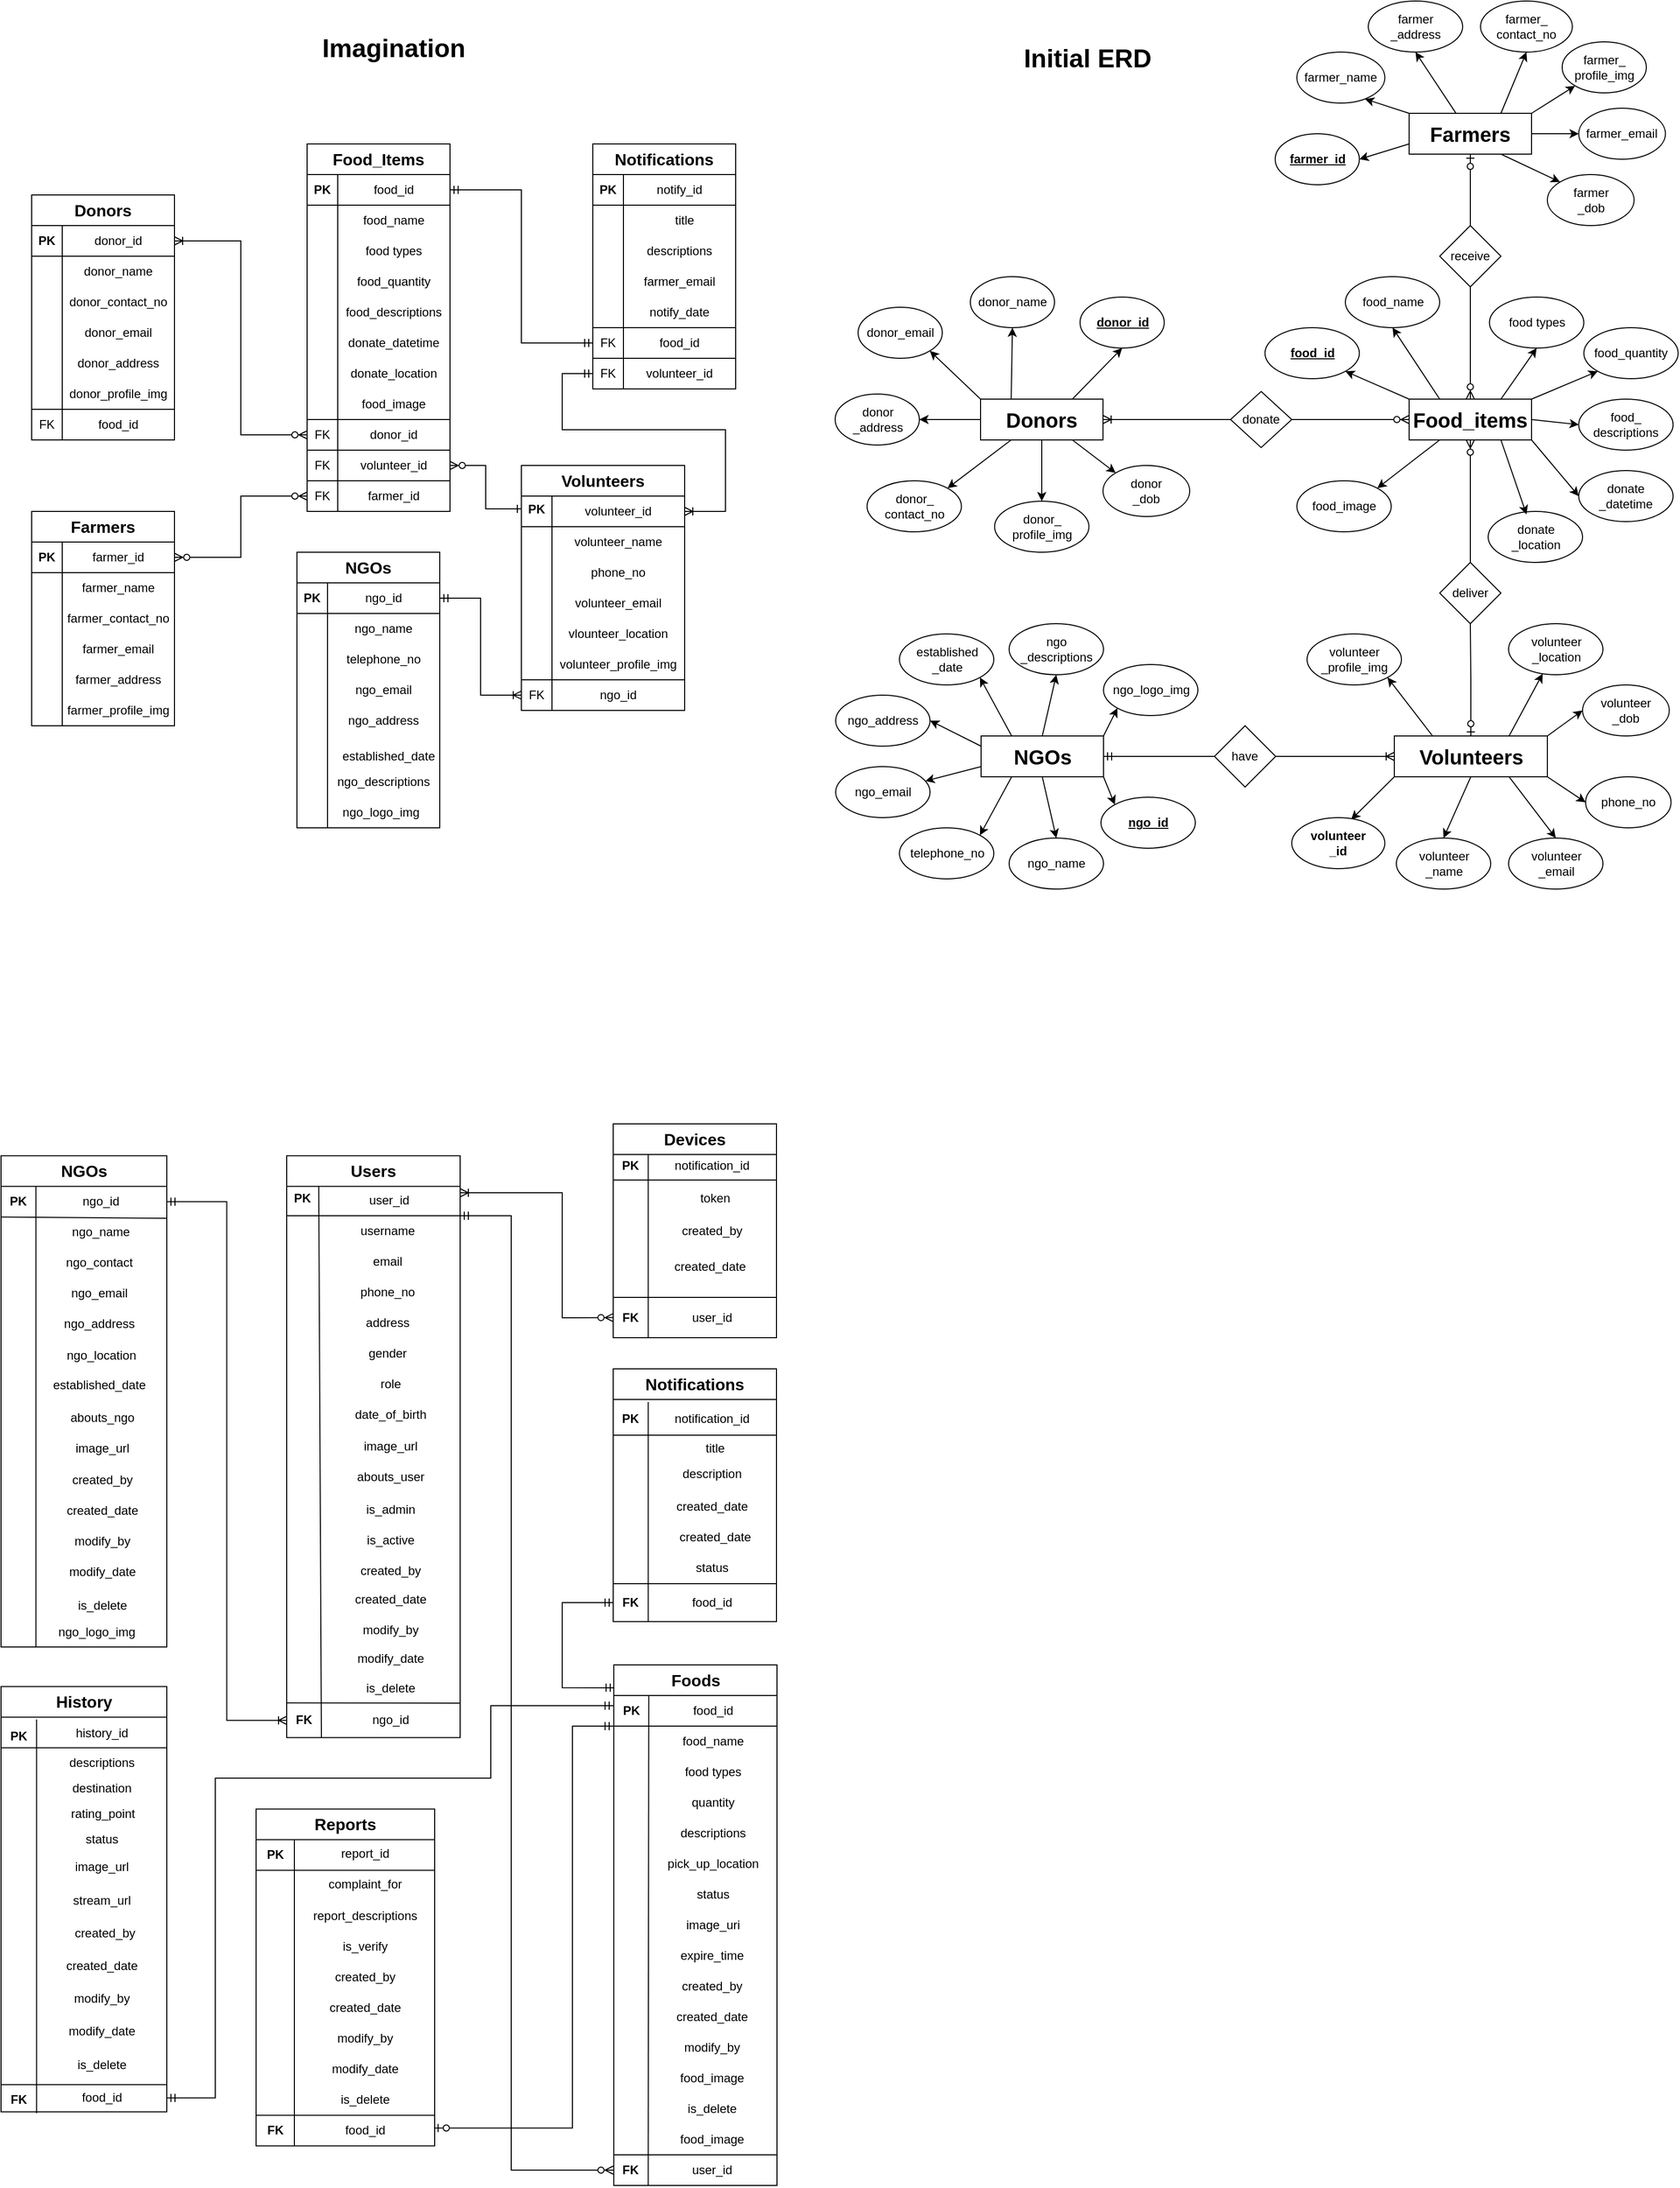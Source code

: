 <mxfile version="24.2.5" type="device">
  <diagram name="Page-1" id="qn7YPqqrGNcqjObkE3kq">
    <mxGraphModel dx="1540" dy="1488" grid="1" gridSize="10" guides="1" tooltips="1" connect="1" arrows="1" fold="1" page="1" pageScale="1" pageWidth="850" pageHeight="1100" math="0" shadow="0">
      <root>
        <mxCell id="0" />
        <mxCell id="1" parent="0" />
        <mxCell id="LAP7pbj2NF0N0nWJ8ouf-742" value="" style="edgeStyle=orthogonalEdgeStyle;rounded=0;orthogonalLoop=1;jettySize=auto;html=1;endArrow=none;endFill=0;startArrow=ERmandOne;startFill=0;" parent="1" source="LAP7pbj2NF0N0nWJ8ouf-751" target="LAP7pbj2NF0N0nWJ8ouf-753" edge="1">
          <mxGeometry relative="1" as="geometry" />
        </mxCell>
        <mxCell id="LAP7pbj2NF0N0nWJ8ouf-743" style="rounded=0;orthogonalLoop=1;jettySize=auto;html=1;exitX=0;exitY=0.25;exitDx=0;exitDy=0;entryX=1;entryY=0.5;entryDx=0;entryDy=0;" parent="1" source="LAP7pbj2NF0N0nWJ8ouf-751" target="LAP7pbj2NF0N0nWJ8ouf-805" edge="1">
          <mxGeometry relative="1" as="geometry" />
        </mxCell>
        <mxCell id="LAP7pbj2NF0N0nWJ8ouf-744" style="rounded=0;orthogonalLoop=1;jettySize=auto;html=1;exitX=0;exitY=0.75;exitDx=0;exitDy=0;" parent="1" source="LAP7pbj2NF0N0nWJ8ouf-751" target="LAP7pbj2NF0N0nWJ8ouf-807" edge="1">
          <mxGeometry relative="1" as="geometry" />
        </mxCell>
        <mxCell id="LAP7pbj2NF0N0nWJ8ouf-745" style="rounded=0;orthogonalLoop=1;jettySize=auto;html=1;exitX=0.25;exitY=0;exitDx=0;exitDy=0;entryX=1;entryY=1;entryDx=0;entryDy=0;" parent="1" source="LAP7pbj2NF0N0nWJ8ouf-751" target="LAP7pbj2NF0N0nWJ8ouf-815" edge="1">
          <mxGeometry relative="1" as="geometry" />
        </mxCell>
        <mxCell id="LAP7pbj2NF0N0nWJ8ouf-746" style="rounded=0;orthogonalLoop=1;jettySize=auto;html=1;exitX=0.5;exitY=0;exitDx=0;exitDy=0;entryX=0.5;entryY=1;entryDx=0;entryDy=0;" parent="1" source="LAP7pbj2NF0N0nWJ8ouf-751" target="LAP7pbj2NF0N0nWJ8ouf-808" edge="1">
          <mxGeometry relative="1" as="geometry" />
        </mxCell>
        <mxCell id="LAP7pbj2NF0N0nWJ8ouf-747" style="rounded=0;orthogonalLoop=1;jettySize=auto;html=1;exitX=1;exitY=0;exitDx=0;exitDy=0;entryX=0;entryY=1;entryDx=0;entryDy=0;" parent="1" source="LAP7pbj2NF0N0nWJ8ouf-751" target="LAP7pbj2NF0N0nWJ8ouf-809" edge="1">
          <mxGeometry relative="1" as="geometry" />
        </mxCell>
        <mxCell id="LAP7pbj2NF0N0nWJ8ouf-748" style="rounded=0;orthogonalLoop=1;jettySize=auto;html=1;exitX=1;exitY=1;exitDx=0;exitDy=0;entryX=0;entryY=0;entryDx=0;entryDy=0;" parent="1" source="LAP7pbj2NF0N0nWJ8ouf-751" target="LAP7pbj2NF0N0nWJ8ouf-816" edge="1">
          <mxGeometry relative="1" as="geometry" />
        </mxCell>
        <mxCell id="LAP7pbj2NF0N0nWJ8ouf-749" style="rounded=0;orthogonalLoop=1;jettySize=auto;html=1;exitX=0.5;exitY=1;exitDx=0;exitDy=0;entryX=0.5;entryY=0;entryDx=0;entryDy=0;" parent="1" source="LAP7pbj2NF0N0nWJ8ouf-751" target="LAP7pbj2NF0N0nWJ8ouf-818" edge="1">
          <mxGeometry relative="1" as="geometry" />
        </mxCell>
        <mxCell id="LAP7pbj2NF0N0nWJ8ouf-750" style="rounded=0;orthogonalLoop=1;jettySize=auto;html=1;exitX=0.25;exitY=1;exitDx=0;exitDy=0;entryX=1;entryY=0;entryDx=0;entryDy=0;" parent="1" source="LAP7pbj2NF0N0nWJ8ouf-751" target="LAP7pbj2NF0N0nWJ8ouf-817" edge="1">
          <mxGeometry relative="1" as="geometry" />
        </mxCell>
        <mxCell id="LAP7pbj2NF0N0nWJ8ouf-751" value="&lt;b style=&quot;border-color: var(--border-color);&quot;&gt;&lt;font style=&quot;border-color: var(--border-color); font-size: 20px;&quot;&gt;NGOs&lt;/font&gt;&lt;/b&gt;" style="rounded=0;whiteSpace=wrap;html=1;" parent="1" vertex="1">
          <mxGeometry x="160.5" y="-350" width="120" height="40" as="geometry" />
        </mxCell>
        <mxCell id="LAP7pbj2NF0N0nWJ8ouf-752" value="" style="edgeStyle=orthogonalEdgeStyle;rounded=0;orthogonalLoop=1;jettySize=auto;html=1;endArrow=ERoneToMany;endFill=0;" parent="1" source="LAP7pbj2NF0N0nWJ8ouf-753" target="LAP7pbj2NF0N0nWJ8ouf-762" edge="1">
          <mxGeometry relative="1" as="geometry" />
        </mxCell>
        <mxCell id="LAP7pbj2NF0N0nWJ8ouf-753" value="have" style="rhombus;whiteSpace=wrap;html=1;rounded=0;" parent="1" vertex="1">
          <mxGeometry x="389.25" y="-360" width="60" height="60" as="geometry" />
        </mxCell>
        <mxCell id="LAP7pbj2NF0N0nWJ8ouf-754" value="" style="edgeStyle=orthogonalEdgeStyle;rounded=0;orthogonalLoop=1;jettySize=auto;html=1;entryX=0.5;entryY=1;entryDx=0;entryDy=0;endArrow=none;endFill=0;startArrow=ERzeroToOne;startFill=0;" parent="1" source="LAP7pbj2NF0N0nWJ8ouf-762" target="LAP7pbj2NF0N0nWJ8ouf-764" edge="1">
          <mxGeometry relative="1" as="geometry">
            <mxPoint x="640.5" y="-440" as="targetPoint" />
          </mxGeometry>
        </mxCell>
        <mxCell id="LAP7pbj2NF0N0nWJ8ouf-755" style="rounded=0;orthogonalLoop=1;jettySize=auto;html=1;exitX=0.5;exitY=1;exitDx=0;exitDy=0;entryX=0.5;entryY=0;entryDx=0;entryDy=0;" parent="1" source="LAP7pbj2NF0N0nWJ8ouf-762" target="LAP7pbj2NF0N0nWJ8ouf-811" edge="1">
          <mxGeometry relative="1" as="geometry" />
        </mxCell>
        <mxCell id="LAP7pbj2NF0N0nWJ8ouf-756" style="rounded=0;orthogonalLoop=1;jettySize=auto;html=1;exitX=0;exitY=1;exitDx=0;exitDy=0;entryX=0.638;entryY=0.04;entryDx=0;entryDy=0;entryPerimeter=0;" parent="1" source="LAP7pbj2NF0N0nWJ8ouf-762" target="LAP7pbj2NF0N0nWJ8ouf-813" edge="1">
          <mxGeometry relative="1" as="geometry" />
        </mxCell>
        <mxCell id="LAP7pbj2NF0N0nWJ8ouf-757" style="rounded=0;orthogonalLoop=1;jettySize=auto;html=1;exitX=0.75;exitY=1;exitDx=0;exitDy=0;entryX=0.5;entryY=0;entryDx=0;entryDy=0;" parent="1" source="LAP7pbj2NF0N0nWJ8ouf-762" target="LAP7pbj2NF0N0nWJ8ouf-819" edge="1">
          <mxGeometry relative="1" as="geometry" />
        </mxCell>
        <mxCell id="LAP7pbj2NF0N0nWJ8ouf-758" style="rounded=0;orthogonalLoop=1;jettySize=auto;html=1;exitX=0.75;exitY=0;exitDx=0;exitDy=0;" parent="1" source="LAP7pbj2NF0N0nWJ8ouf-762" target="LAP7pbj2NF0N0nWJ8ouf-812" edge="1">
          <mxGeometry relative="1" as="geometry" />
        </mxCell>
        <mxCell id="LAP7pbj2NF0N0nWJ8ouf-759" style="rounded=0;orthogonalLoop=1;jettySize=auto;html=1;exitX=1;exitY=0;exitDx=0;exitDy=0;entryX=0;entryY=0.5;entryDx=0;entryDy=0;" parent="1" source="LAP7pbj2NF0N0nWJ8ouf-762" target="LAP7pbj2NF0N0nWJ8ouf-806" edge="1">
          <mxGeometry relative="1" as="geometry" />
        </mxCell>
        <mxCell id="LAP7pbj2NF0N0nWJ8ouf-760" style="rounded=0;orthogonalLoop=1;jettySize=auto;html=1;exitX=0.25;exitY=0;exitDx=0;exitDy=0;entryX=1;entryY=1;entryDx=0;entryDy=0;" parent="1" source="LAP7pbj2NF0N0nWJ8ouf-762" target="LAP7pbj2NF0N0nWJ8ouf-814" edge="1">
          <mxGeometry relative="1" as="geometry" />
        </mxCell>
        <mxCell id="LAP7pbj2NF0N0nWJ8ouf-761" style="rounded=0;orthogonalLoop=1;jettySize=auto;html=1;exitX=1;exitY=1;exitDx=0;exitDy=0;entryX=0;entryY=0.5;entryDx=0;entryDy=0;" parent="1" source="LAP7pbj2NF0N0nWJ8ouf-762" target="LAP7pbj2NF0N0nWJ8ouf-810" edge="1">
          <mxGeometry relative="1" as="geometry" />
        </mxCell>
        <mxCell id="LAP7pbj2NF0N0nWJ8ouf-762" value="&lt;b&gt;&lt;font style=&quot;font-size: 20px;&quot;&gt;Volunteers&lt;/font&gt;&lt;/b&gt;" style="whiteSpace=wrap;html=1;rounded=0;" parent="1" vertex="1">
          <mxGeometry x="565.5" y="-350" width="150" height="40" as="geometry" />
        </mxCell>
        <mxCell id="LAP7pbj2NF0N0nWJ8ouf-763" value="" style="edgeStyle=orthogonalEdgeStyle;rounded=0;orthogonalLoop=1;jettySize=auto;html=1;endArrow=ERzeroToMany;endFill=0;" parent="1" source="LAP7pbj2NF0N0nWJ8ouf-764" target="LAP7pbj2NF0N0nWJ8ouf-774" edge="1">
          <mxGeometry relative="1" as="geometry" />
        </mxCell>
        <mxCell id="LAP7pbj2NF0N0nWJ8ouf-764" value="deliver" style="rhombus;whiteSpace=wrap;html=1;rounded=0;" parent="1" vertex="1">
          <mxGeometry x="610" y="-520" width="60" height="60" as="geometry" />
        </mxCell>
        <mxCell id="LAP7pbj2NF0N0nWJ8ouf-765" value="" style="edgeStyle=orthogonalEdgeStyle;rounded=0;orthogonalLoop=1;jettySize=auto;html=1;endArrow=none;endFill=0;startArrow=ERzeroToMany;startFill=0;" parent="1" source="LAP7pbj2NF0N0nWJ8ouf-774" target="LAP7pbj2NF0N0nWJ8ouf-776" edge="1">
          <mxGeometry relative="1" as="geometry" />
        </mxCell>
        <mxCell id="LAP7pbj2NF0N0nWJ8ouf-766" value="" style="edgeStyle=orthogonalEdgeStyle;rounded=0;orthogonalLoop=1;jettySize=auto;html=1;endArrow=none;endFill=0;startArrow=ERzeroToMany;startFill=0;" parent="1" source="LAP7pbj2NF0N0nWJ8ouf-774" target="LAP7pbj2NF0N0nWJ8ouf-784" edge="1">
          <mxGeometry relative="1" as="geometry" />
        </mxCell>
        <mxCell id="LAP7pbj2NF0N0nWJ8ouf-767" style="rounded=0;orthogonalLoop=1;jettySize=auto;html=1;exitX=0.25;exitY=0;exitDx=0;exitDy=0;entryX=0.5;entryY=1;entryDx=0;entryDy=0;" parent="1" source="LAP7pbj2NF0N0nWJ8ouf-774" target="LAP7pbj2NF0N0nWJ8ouf-820" edge="1">
          <mxGeometry relative="1" as="geometry" />
        </mxCell>
        <mxCell id="LAP7pbj2NF0N0nWJ8ouf-768" style="rounded=0;orthogonalLoop=1;jettySize=auto;html=1;exitX=0.75;exitY=0;exitDx=0;exitDy=0;entryX=0.5;entryY=1;entryDx=0;entryDy=0;" parent="1" source="LAP7pbj2NF0N0nWJ8ouf-774" target="LAP7pbj2NF0N0nWJ8ouf-822" edge="1">
          <mxGeometry relative="1" as="geometry" />
        </mxCell>
        <mxCell id="LAP7pbj2NF0N0nWJ8ouf-769" style="rounded=0;orthogonalLoop=1;jettySize=auto;html=1;exitX=1;exitY=0;exitDx=0;exitDy=0;entryX=0;entryY=1;entryDx=0;entryDy=0;" parent="1" source="LAP7pbj2NF0N0nWJ8ouf-774" target="LAP7pbj2NF0N0nWJ8ouf-821" edge="1">
          <mxGeometry relative="1" as="geometry" />
        </mxCell>
        <mxCell id="LAP7pbj2NF0N0nWJ8ouf-770" style="rounded=0;orthogonalLoop=1;jettySize=auto;html=1;exitX=1;exitY=0.5;exitDx=0;exitDy=0;entryX=0;entryY=0.5;entryDx=0;entryDy=0;" parent="1" source="LAP7pbj2NF0N0nWJ8ouf-774" target="LAP7pbj2NF0N0nWJ8ouf-823" edge="1">
          <mxGeometry relative="1" as="geometry" />
        </mxCell>
        <mxCell id="LAP7pbj2NF0N0nWJ8ouf-771" style="rounded=0;orthogonalLoop=1;jettySize=auto;html=1;exitX=1;exitY=1;exitDx=0;exitDy=0;entryX=0;entryY=0.5;entryDx=0;entryDy=0;" parent="1" source="LAP7pbj2NF0N0nWJ8ouf-774" target="LAP7pbj2NF0N0nWJ8ouf-824" edge="1">
          <mxGeometry relative="1" as="geometry" />
        </mxCell>
        <mxCell id="LAP7pbj2NF0N0nWJ8ouf-772" style="rounded=0;orthogonalLoop=1;jettySize=auto;html=1;exitX=0.25;exitY=1;exitDx=0;exitDy=0;entryX=1;entryY=0;entryDx=0;entryDy=0;" parent="1" source="LAP7pbj2NF0N0nWJ8ouf-774" target="LAP7pbj2NF0N0nWJ8ouf-826" edge="1">
          <mxGeometry relative="1" as="geometry" />
        </mxCell>
        <mxCell id="LAP7pbj2NF0N0nWJ8ouf-773" style="rounded=0;orthogonalLoop=1;jettySize=auto;html=1;exitX=0;exitY=0;exitDx=0;exitDy=0;entryX=1;entryY=1;entryDx=0;entryDy=0;" parent="1" source="LAP7pbj2NF0N0nWJ8ouf-774" target="LAP7pbj2NF0N0nWJ8ouf-828" edge="1">
          <mxGeometry relative="1" as="geometry" />
        </mxCell>
        <mxCell id="LAP7pbj2NF0N0nWJ8ouf-774" value="&lt;b style=&quot;border-color: var(--border-color);&quot;&gt;&lt;font style=&quot;border-color: var(--border-color); font-size: 20px;&quot;&gt;Food_items&lt;/font&gt;&lt;/b&gt;" style="whiteSpace=wrap;html=1;rounded=0;" parent="1" vertex="1">
          <mxGeometry x="580" y="-680" width="120" height="40" as="geometry" />
        </mxCell>
        <mxCell id="LAP7pbj2NF0N0nWJ8ouf-775" value="" style="edgeStyle=orthogonalEdgeStyle;rounded=0;orthogonalLoop=1;jettySize=auto;html=1;endArrow=ERzeroToOne;endFill=0;" parent="1" source="LAP7pbj2NF0N0nWJ8ouf-776" target="LAP7pbj2NF0N0nWJ8ouf-782" edge="1">
          <mxGeometry relative="1" as="geometry" />
        </mxCell>
        <mxCell id="LAP7pbj2NF0N0nWJ8ouf-776" value="receive" style="rhombus;whiteSpace=wrap;html=1;rounded=0;" parent="1" vertex="1">
          <mxGeometry x="610" y="-850" width="60" height="60" as="geometry" />
        </mxCell>
        <mxCell id="LAP7pbj2NF0N0nWJ8ouf-777" style="rounded=0;orthogonalLoop=1;jettySize=auto;html=1;exitX=0.389;exitY=0.027;exitDx=0;exitDy=0;entryX=0.5;entryY=1;entryDx=0;entryDy=0;exitPerimeter=0;" parent="1" source="LAP7pbj2NF0N0nWJ8ouf-782" target="LAP7pbj2NF0N0nWJ8ouf-793" edge="1">
          <mxGeometry relative="1" as="geometry" />
        </mxCell>
        <mxCell id="LAP7pbj2NF0N0nWJ8ouf-778" style="rounded=0;orthogonalLoop=1;jettySize=auto;html=1;exitX=0.75;exitY=0;exitDx=0;exitDy=0;entryX=0.5;entryY=1;entryDx=0;entryDy=0;" parent="1" source="LAP7pbj2NF0N0nWJ8ouf-782" target="LAP7pbj2NF0N0nWJ8ouf-797" edge="1">
          <mxGeometry relative="1" as="geometry" />
        </mxCell>
        <mxCell id="LAP7pbj2NF0N0nWJ8ouf-779" style="rounded=0;orthogonalLoop=1;jettySize=auto;html=1;exitX=1;exitY=0;exitDx=0;exitDy=0;" parent="1" source="LAP7pbj2NF0N0nWJ8ouf-782" target="LAP7pbj2NF0N0nWJ8ouf-792" edge="1">
          <mxGeometry relative="1" as="geometry" />
        </mxCell>
        <mxCell id="LAP7pbj2NF0N0nWJ8ouf-780" style="rounded=0;orthogonalLoop=1;jettySize=auto;html=1;exitX=0;exitY=0.75;exitDx=0;exitDy=0;entryX=1;entryY=0.5;entryDx=0;entryDy=0;" parent="1" source="LAP7pbj2NF0N0nWJ8ouf-782" target="LAP7pbj2NF0N0nWJ8ouf-796" edge="1">
          <mxGeometry relative="1" as="geometry" />
        </mxCell>
        <mxCell id="LAP7pbj2NF0N0nWJ8ouf-781" style="rounded=0;orthogonalLoop=1;jettySize=auto;html=1;exitX=1;exitY=0.5;exitDx=0;exitDy=0;entryX=0;entryY=0.5;entryDx=0;entryDy=0;" parent="1" source="LAP7pbj2NF0N0nWJ8ouf-782" target="LAP7pbj2NF0N0nWJ8ouf-794" edge="1">
          <mxGeometry relative="1" as="geometry">
            <Array as="points">
              <mxPoint x="720" y="-940" />
            </Array>
          </mxGeometry>
        </mxCell>
        <mxCell id="LAP7pbj2NF0N0nWJ8ouf-782" value="&lt;b style=&quot;border-color: var(--border-color);&quot;&gt;&lt;font style=&quot;border-color: var(--border-color); font-size: 20px;&quot;&gt;Farmers&lt;/font&gt;&lt;/b&gt;" style="whiteSpace=wrap;html=1;rounded=0;" parent="1" vertex="1">
          <mxGeometry x="580" y="-960" width="120" height="40" as="geometry" />
        </mxCell>
        <mxCell id="LAP7pbj2NF0N0nWJ8ouf-783" value="" style="edgeStyle=orthogonalEdgeStyle;rounded=0;orthogonalLoop=1;jettySize=auto;html=1;endArrow=ERoneToMany;endFill=0;" parent="1" source="LAP7pbj2NF0N0nWJ8ouf-784" target="LAP7pbj2NF0N0nWJ8ouf-791" edge="1">
          <mxGeometry relative="1" as="geometry" />
        </mxCell>
        <mxCell id="LAP7pbj2NF0N0nWJ8ouf-784" value="donate" style="rhombus;whiteSpace=wrap;html=1;rounded=0;" parent="1" vertex="1">
          <mxGeometry x="405" y="-687.5" width="60" height="55" as="geometry" />
        </mxCell>
        <mxCell id="LAP7pbj2NF0N0nWJ8ouf-785" style="edgeStyle=orthogonalEdgeStyle;rounded=0;orthogonalLoop=1;jettySize=auto;html=1;exitX=0;exitY=0.5;exitDx=0;exitDy=0;entryX=1;entryY=0.5;entryDx=0;entryDy=0;" parent="1" source="LAP7pbj2NF0N0nWJ8ouf-791" target="LAP7pbj2NF0N0nWJ8ouf-803" edge="1">
          <mxGeometry relative="1" as="geometry" />
        </mxCell>
        <mxCell id="LAP7pbj2NF0N0nWJ8ouf-786" style="rounded=0;orthogonalLoop=1;jettySize=auto;html=1;exitX=0.75;exitY=0;exitDx=0;exitDy=0;entryX=0.5;entryY=1;entryDx=0;entryDy=0;" parent="1" source="LAP7pbj2NF0N0nWJ8ouf-791" target="LAP7pbj2NF0N0nWJ8ouf-800" edge="1">
          <mxGeometry relative="1" as="geometry" />
        </mxCell>
        <mxCell id="LAP7pbj2NF0N0nWJ8ouf-787" style="rounded=0;orthogonalLoop=1;jettySize=auto;html=1;exitX=0.25;exitY=0;exitDx=0;exitDy=0;entryX=0.5;entryY=1;entryDx=0;entryDy=0;" parent="1" source="LAP7pbj2NF0N0nWJ8ouf-791" target="LAP7pbj2NF0N0nWJ8ouf-804" edge="1">
          <mxGeometry relative="1" as="geometry" />
        </mxCell>
        <mxCell id="LAP7pbj2NF0N0nWJ8ouf-788" style="rounded=0;orthogonalLoop=1;jettySize=auto;html=1;exitX=0;exitY=0;exitDx=0;exitDy=0;entryX=1;entryY=1;entryDx=0;entryDy=0;" parent="1" source="LAP7pbj2NF0N0nWJ8ouf-791" target="LAP7pbj2NF0N0nWJ8ouf-801" edge="1">
          <mxGeometry relative="1" as="geometry" />
        </mxCell>
        <mxCell id="LAP7pbj2NF0N0nWJ8ouf-789" style="rounded=0;orthogonalLoop=1;jettySize=auto;html=1;exitX=0.5;exitY=1;exitDx=0;exitDy=0;entryX=0.5;entryY=0;entryDx=0;entryDy=0;" parent="1" source="LAP7pbj2NF0N0nWJ8ouf-791" target="LAP7pbj2NF0N0nWJ8ouf-802" edge="1">
          <mxGeometry relative="1" as="geometry" />
        </mxCell>
        <mxCell id="LAP7pbj2NF0N0nWJ8ouf-790" style="rounded=0;orthogonalLoop=1;jettySize=auto;html=1;exitX=0.25;exitY=1;exitDx=0;exitDy=0;entryX=1;entryY=0;entryDx=0;entryDy=0;" parent="1" source="LAP7pbj2NF0N0nWJ8ouf-791" target="LAP7pbj2NF0N0nWJ8ouf-799" edge="1">
          <mxGeometry relative="1" as="geometry" />
        </mxCell>
        <mxCell id="LAP7pbj2NF0N0nWJ8ouf-791" value="&lt;b style=&quot;border-color: var(--border-color);&quot;&gt;&lt;font style=&quot;border-color: var(--border-color); font-size: 20px;&quot;&gt;Donors&lt;/font&gt;&lt;/b&gt;" style="whiteSpace=wrap;html=1;rounded=0;" parent="1" vertex="1">
          <mxGeometry x="160" y="-680" width="120" height="40" as="geometry" />
        </mxCell>
        <mxCell id="LAP7pbj2NF0N0nWJ8ouf-792" value="farmer_&lt;br&gt;profile_img" style="ellipse;whiteSpace=wrap;html=1;" parent="1" vertex="1">
          <mxGeometry x="730" y="-1030" width="82.5" height="50" as="geometry" />
        </mxCell>
        <mxCell id="LAP7pbj2NF0N0nWJ8ouf-793" value="farmer&lt;br&gt;_address" style="ellipse;whiteSpace=wrap;html=1;" parent="1" vertex="1">
          <mxGeometry x="540" y="-1070" width="92.5" height="50" as="geometry" />
        </mxCell>
        <mxCell id="LAP7pbj2NF0N0nWJ8ouf-794" value="farmer_email" style="ellipse;whiteSpace=wrap;html=1;" parent="1" vertex="1">
          <mxGeometry x="746.25" y="-965" width="85" height="50" as="geometry" />
        </mxCell>
        <mxCell id="LAP7pbj2NF0N0nWJ8ouf-795" value="farmer_name" style="ellipse;whiteSpace=wrap;html=1;" parent="1" vertex="1">
          <mxGeometry x="470" y="-1020" width="86.25" height="50" as="geometry" />
        </mxCell>
        <mxCell id="LAP7pbj2NF0N0nWJ8ouf-796" value="&lt;u&gt;&lt;b&gt;farmer_id&lt;/b&gt;&lt;/u&gt;" style="ellipse;whiteSpace=wrap;html=1;" parent="1" vertex="1">
          <mxGeometry x="448.75" y="-940" width="82.5" height="50" as="geometry" />
        </mxCell>
        <mxCell id="LAP7pbj2NF0N0nWJ8ouf-797" value="farmer_&lt;br&gt;contact_no" style="ellipse;whiteSpace=wrap;html=1;" parent="1" vertex="1">
          <mxGeometry x="650" y="-1070" width="90" height="50" as="geometry" />
        </mxCell>
        <mxCell id="LAP7pbj2NF0N0nWJ8ouf-798" style="rounded=0;orthogonalLoop=1;jettySize=auto;html=1;exitX=0;exitY=0;exitDx=0;exitDy=0;entryX=0.774;entryY=0.92;entryDx=0;entryDy=0;entryPerimeter=0;" parent="1" source="LAP7pbj2NF0N0nWJ8ouf-782" target="LAP7pbj2NF0N0nWJ8ouf-795" edge="1">
          <mxGeometry relative="1" as="geometry" />
        </mxCell>
        <mxCell id="LAP7pbj2NF0N0nWJ8ouf-799" value="donor_&lt;br&gt;contact_no" style="ellipse;whiteSpace=wrap;html=1;" parent="1" vertex="1">
          <mxGeometry x="48.75" y="-600" width="92.5" height="50" as="geometry" />
        </mxCell>
        <mxCell id="LAP7pbj2NF0N0nWJ8ouf-800" value="&lt;b&gt;&lt;u&gt;donor_id&lt;/u&gt;&lt;/b&gt;" style="ellipse;whiteSpace=wrap;html=1;" parent="1" vertex="1">
          <mxGeometry x="257.5" y="-780" width="82.5" height="50" as="geometry" />
        </mxCell>
        <mxCell id="LAP7pbj2NF0N0nWJ8ouf-801" value="donor_email" style="ellipse;whiteSpace=wrap;html=1;" parent="1" vertex="1">
          <mxGeometry x="40" y="-770" width="82.5" height="50" as="geometry" />
        </mxCell>
        <mxCell id="LAP7pbj2NF0N0nWJ8ouf-802" value="donor_&lt;br&gt;profile_img" style="ellipse;whiteSpace=wrap;html=1;" parent="1" vertex="1">
          <mxGeometry x="173.75" y="-580" width="92.5" height="50" as="geometry" />
        </mxCell>
        <mxCell id="LAP7pbj2NF0N0nWJ8ouf-803" value="donor&lt;br&gt;_address" style="ellipse;whiteSpace=wrap;html=1;" parent="1" vertex="1">
          <mxGeometry x="17.5" y="-685" width="82.5" height="50" as="geometry" />
        </mxCell>
        <mxCell id="LAP7pbj2NF0N0nWJ8ouf-804" value="donor_name" style="ellipse;whiteSpace=wrap;html=1;" parent="1" vertex="1">
          <mxGeometry x="150" y="-800" width="82.5" height="50" as="geometry" />
        </mxCell>
        <mxCell id="LAP7pbj2NF0N0nWJ8ouf-805" value="ngo_address" style="ellipse;whiteSpace=wrap;html=1;" parent="1" vertex="1">
          <mxGeometry x="18" y="-390" width="92.5" height="50" as="geometry" />
        </mxCell>
        <mxCell id="LAP7pbj2NF0N0nWJ8ouf-806" value="volunteer&lt;br&gt;_dob" style="ellipse;whiteSpace=wrap;html=1;" parent="1" vertex="1">
          <mxGeometry x="750" y="-400" width="85" height="50" as="geometry" />
        </mxCell>
        <mxCell id="LAP7pbj2NF0N0nWJ8ouf-807" value="ngo_email" style="ellipse;whiteSpace=wrap;html=1;" parent="1" vertex="1">
          <mxGeometry x="18" y="-320" width="92.5" height="50" as="geometry" />
        </mxCell>
        <mxCell id="LAP7pbj2NF0N0nWJ8ouf-808" value="ngo&lt;br&gt;_descriptions" style="ellipse;whiteSpace=wrap;html=1;" parent="1" vertex="1">
          <mxGeometry x="188" y="-460" width="92.5" height="50" as="geometry" />
        </mxCell>
        <mxCell id="LAP7pbj2NF0N0nWJ8ouf-809" value="ngo_logo_img" style="ellipse;whiteSpace=wrap;html=1;" parent="1" vertex="1">
          <mxGeometry x="280.5" y="-420" width="92.5" height="50" as="geometry" />
        </mxCell>
        <mxCell id="LAP7pbj2NF0N0nWJ8ouf-810" value="phone_no" style="ellipse;whiteSpace=wrap;html=1;" parent="1" vertex="1">
          <mxGeometry x="753" y="-310" width="83.75" height="50" as="geometry" />
        </mxCell>
        <mxCell id="LAP7pbj2NF0N0nWJ8ouf-811" value="volunteer&lt;br&gt;_name" style="ellipse;whiteSpace=wrap;html=1;" parent="1" vertex="1">
          <mxGeometry x="567.5" y="-250" width="92.5" height="50" as="geometry" />
        </mxCell>
        <mxCell id="LAP7pbj2NF0N0nWJ8ouf-812" value="volunteer&lt;br&gt;_location" style="ellipse;whiteSpace=wrap;html=1;" parent="1" vertex="1">
          <mxGeometry x="677.5" y="-460" width="92.5" height="50" as="geometry" />
        </mxCell>
        <mxCell id="LAP7pbj2NF0N0nWJ8ouf-813" value="&lt;b&gt;volunteer&lt;br&gt;_id&lt;/b&gt;" style="ellipse;whiteSpace=wrap;html=1;" parent="1" vertex="1">
          <mxGeometry x="465" y="-270" width="91.25" height="50" as="geometry" />
        </mxCell>
        <mxCell id="LAP7pbj2NF0N0nWJ8ouf-814" value="volunteer&lt;br&gt;_profile_img" style="ellipse;whiteSpace=wrap;html=1;" parent="1" vertex="1">
          <mxGeometry x="480" y="-450" width="92.5" height="50" as="geometry" />
        </mxCell>
        <mxCell id="LAP7pbj2NF0N0nWJ8ouf-815" value="established&lt;br&gt;_date" style="ellipse;whiteSpace=wrap;html=1;" parent="1" vertex="1">
          <mxGeometry x="80.5" y="-450" width="92.5" height="50" as="geometry" />
        </mxCell>
        <mxCell id="LAP7pbj2NF0N0nWJ8ouf-816" value="&lt;b&gt;&lt;u&gt;ngo_id&lt;/u&gt;&lt;/b&gt;" style="ellipse;whiteSpace=wrap;html=1;" parent="1" vertex="1">
          <mxGeometry x="278" y="-290" width="92.5" height="50" as="geometry" />
        </mxCell>
        <mxCell id="LAP7pbj2NF0N0nWJ8ouf-817" value="telephone_no" style="ellipse;whiteSpace=wrap;html=1;" parent="1" vertex="1">
          <mxGeometry x="80.5" y="-260" width="92.5" height="50" as="geometry" />
        </mxCell>
        <mxCell id="LAP7pbj2NF0N0nWJ8ouf-818" value="ngo_name" style="ellipse;whiteSpace=wrap;html=1;" parent="1" vertex="1">
          <mxGeometry x="188" y="-250" width="92.5" height="50" as="geometry" />
        </mxCell>
        <mxCell id="LAP7pbj2NF0N0nWJ8ouf-819" value="volunteer&lt;br style=&quot;border-color: var(--border-color);&quot;&gt;_email" style="ellipse;whiteSpace=wrap;html=1;" parent="1" vertex="1">
          <mxGeometry x="677.5" y="-250" width="92.5" height="50" as="geometry" />
        </mxCell>
        <mxCell id="LAP7pbj2NF0N0nWJ8ouf-820" value="food_name" style="ellipse;whiteSpace=wrap;html=1;" parent="1" vertex="1">
          <mxGeometry x="517.5" y="-800" width="92.5" height="50" as="geometry" />
        </mxCell>
        <mxCell id="LAP7pbj2NF0N0nWJ8ouf-821" value="food_quantity" style="ellipse;whiteSpace=wrap;html=1;" parent="1" vertex="1">
          <mxGeometry x="751.25" y="-750" width="92.5" height="50" as="geometry" />
        </mxCell>
        <mxCell id="LAP7pbj2NF0N0nWJ8ouf-822" value="food types" style="ellipse;whiteSpace=wrap;html=1;" parent="1" vertex="1">
          <mxGeometry x="658.75" y="-780" width="92.5" height="50" as="geometry" />
        </mxCell>
        <mxCell id="LAP7pbj2NF0N0nWJ8ouf-823" value="food_&lt;br style=&quot;border-color: var(--border-color);&quot;&gt;descriptions" style="ellipse;whiteSpace=wrap;html=1;" parent="1" vertex="1">
          <mxGeometry x="746.25" y="-680" width="92.5" height="50" as="geometry" />
        </mxCell>
        <mxCell id="LAP7pbj2NF0N0nWJ8ouf-824" value="donate&lt;br style=&quot;border-color: var(--border-color);&quot;&gt;_datetime" style="ellipse;whiteSpace=wrap;html=1;" parent="1" vertex="1">
          <mxGeometry x="746.25" y="-610" width="92.5" height="50" as="geometry" />
        </mxCell>
        <mxCell id="LAP7pbj2NF0N0nWJ8ouf-825" value="donate&lt;br style=&quot;border-color: var(--border-color);&quot;&gt;_location" style="ellipse;whiteSpace=wrap;html=1;" parent="1" vertex="1">
          <mxGeometry x="657.5" y="-570" width="92.5" height="50" as="geometry" />
        </mxCell>
        <mxCell id="LAP7pbj2NF0N0nWJ8ouf-826" value="food_image" style="ellipse;whiteSpace=wrap;html=1;" parent="1" vertex="1">
          <mxGeometry x="470" y="-600" width="92.5" height="50" as="geometry" />
        </mxCell>
        <mxCell id="LAP7pbj2NF0N0nWJ8ouf-827" style="rounded=0;orthogonalLoop=1;jettySize=auto;html=1;exitX=0.75;exitY=1;exitDx=0;exitDy=0;entryX=0.406;entryY=0.059;entryDx=0;entryDy=0;entryPerimeter=0;" parent="1" source="LAP7pbj2NF0N0nWJ8ouf-774" target="LAP7pbj2NF0N0nWJ8ouf-825" edge="1">
          <mxGeometry relative="1" as="geometry" />
        </mxCell>
        <mxCell id="LAP7pbj2NF0N0nWJ8ouf-828" value="&lt;b&gt;&lt;u&gt;food_id&lt;/u&gt;&lt;/b&gt;" style="ellipse;whiteSpace=wrap;html=1;" parent="1" vertex="1">
          <mxGeometry x="438.75" y="-750" width="92.5" height="50" as="geometry" />
        </mxCell>
        <mxCell id="LAP7pbj2NF0N0nWJ8ouf-829" value="" style="endArrow=none;html=1;rounded=0;strokeWidth=1;endSize=6;jumpSize=6;exitX=0;exitY=1;exitDx=0;exitDy=0;" parent="1" source="LAP7pbj2NF0N0nWJ8ouf-840" edge="1">
          <mxGeometry width="50" height="50" relative="1" as="geometry">
            <mxPoint x="-740" y="-670" as="sourcePoint" />
            <mxPoint x="-740" y="-850" as="targetPoint" />
          </mxGeometry>
        </mxCell>
        <mxCell id="LAP7pbj2NF0N0nWJ8ouf-830" value="&lt;b&gt;&lt;font style=&quot;font-size: 16px;&quot;&gt;Donors&lt;/font&gt;&lt;/b&gt;" style="swimlane;fontStyle=0;childLayout=stackLayout;horizontal=1;startSize=30;horizontalStack=0;resizeParent=1;resizeParentMax=0;resizeLast=0;collapsible=1;marginBottom=0;whiteSpace=wrap;html=1;" parent="1" vertex="1">
          <mxGeometry x="-770" y="-880" width="140" height="240" as="geometry" />
        </mxCell>
        <mxCell id="LAP7pbj2NF0N0nWJ8ouf-831" value="" style="endArrow=none;html=1;rounded=0;" parent="1" edge="1">
          <mxGeometry width="50" height="50" relative="1" as="geometry">
            <mxPoint x="-770" y="-820" as="sourcePoint" />
            <mxPoint x="-630" y="-820" as="targetPoint" />
          </mxGeometry>
        </mxCell>
        <mxCell id="LAP7pbj2NF0N0nWJ8ouf-832" value="&lt;b&gt;PK&lt;/b&gt;" style="text;html=1;strokeColor=none;fillColor=none;align=center;verticalAlign=middle;whiteSpace=wrap;rounded=0;" parent="1" vertex="1">
          <mxGeometry x="-770" y="-850" width="30" height="30" as="geometry" />
        </mxCell>
        <mxCell id="LAP7pbj2NF0N0nWJ8ouf-833" value="donor_name" style="text;html=1;strokeColor=none;fillColor=none;align=center;verticalAlign=middle;whiteSpace=wrap;rounded=0;" parent="1" vertex="1">
          <mxGeometry x="-740" y="-820" width="110" height="30" as="geometry" />
        </mxCell>
        <mxCell id="LAP7pbj2NF0N0nWJ8ouf-834" value="donor_profile_img" style="text;html=1;strokeColor=none;fillColor=none;align=center;verticalAlign=middle;whiteSpace=wrap;rounded=0;" parent="1" vertex="1">
          <mxGeometry x="-740" y="-700" width="110" height="30" as="geometry" />
        </mxCell>
        <mxCell id="LAP7pbj2NF0N0nWJ8ouf-835" value="donor_address" style="text;html=1;strokeColor=none;fillColor=none;align=center;verticalAlign=middle;whiteSpace=wrap;rounded=0;" parent="1" vertex="1">
          <mxGeometry x="-740" y="-730" width="110" height="30" as="geometry" />
        </mxCell>
        <mxCell id="LAP7pbj2NF0N0nWJ8ouf-836" style="edgeStyle=orthogonalEdgeStyle;rounded=0;orthogonalLoop=1;jettySize=auto;html=1;exitX=1;exitY=0.5;exitDx=0;exitDy=0;entryX=0;entryY=0.5;entryDx=0;entryDy=0;endArrow=ERzeroToMany;endFill=0;startArrow=ERoneToMany;startFill=0;" parent="1" source="LAP7pbj2NF0N0nWJ8ouf-837" target="LAP7pbj2NF0N0nWJ8ouf-855" edge="1">
          <mxGeometry relative="1" as="geometry" />
        </mxCell>
        <mxCell id="LAP7pbj2NF0N0nWJ8ouf-837" value="donor_id" style="text;html=1;strokeColor=none;fillColor=none;align=center;verticalAlign=middle;whiteSpace=wrap;rounded=0;" parent="1" vertex="1">
          <mxGeometry x="-740" y="-850" width="110" height="30" as="geometry" />
        </mxCell>
        <mxCell id="LAP7pbj2NF0N0nWJ8ouf-838" value="donor_contact_no" style="text;html=1;strokeColor=none;fillColor=none;align=center;verticalAlign=middle;whiteSpace=wrap;rounded=0;" parent="1" vertex="1">
          <mxGeometry x="-740" y="-790" width="110" height="30" as="geometry" />
        </mxCell>
        <mxCell id="LAP7pbj2NF0N0nWJ8ouf-839" value="donor_email" style="text;html=1;strokeColor=none;fillColor=none;align=center;verticalAlign=middle;whiteSpace=wrap;rounded=0;" parent="1" vertex="1">
          <mxGeometry x="-740" y="-760" width="110" height="30" as="geometry" />
        </mxCell>
        <mxCell id="LAP7pbj2NF0N0nWJ8ouf-840" value="food_id" style="text;html=1;strokeColor=none;fillColor=none;align=center;verticalAlign=middle;whiteSpace=wrap;rounded=0;" parent="1" vertex="1">
          <mxGeometry x="-740" y="-670" width="110" height="30" as="geometry" />
        </mxCell>
        <mxCell id="LAP7pbj2NF0N0nWJ8ouf-841" value="" style="endArrow=none;html=1;rounded=0;entryX=1;entryY=0;entryDx=0;entryDy=0;" parent="1" target="LAP7pbj2NF0N0nWJ8ouf-840" edge="1">
          <mxGeometry width="50" height="50" relative="1" as="geometry">
            <mxPoint x="-770" y="-670" as="sourcePoint" />
            <mxPoint x="-690" y="-700" as="targetPoint" />
          </mxGeometry>
        </mxCell>
        <mxCell id="LAP7pbj2NF0N0nWJ8ouf-842" value="FK" style="text;html=1;strokeColor=none;fillColor=none;align=center;verticalAlign=middle;whiteSpace=wrap;rounded=0;" parent="1" vertex="1">
          <mxGeometry x="-770" y="-670" width="30" height="30" as="geometry" />
        </mxCell>
        <mxCell id="LAP7pbj2NF0N0nWJ8ouf-843" value="" style="endArrow=none;html=1;rounded=0;strokeWidth=1;endSize=6;jumpSize=6;exitX=1;exitY=1;exitDx=0;exitDy=0;" parent="1" source="LAP7pbj2NF0N0nWJ8ouf-863" edge="1">
          <mxGeometry width="50" height="50" relative="1" as="geometry">
            <mxPoint x="-470" y="-509.477" as="sourcePoint" />
            <mxPoint x="-470" y="-900" as="targetPoint" />
          </mxGeometry>
        </mxCell>
        <mxCell id="LAP7pbj2NF0N0nWJ8ouf-844" value="&lt;b&gt;&lt;font style=&quot;font-size: 16px;&quot;&gt;Food_Items&lt;/font&gt;&lt;/b&gt;" style="swimlane;fontStyle=0;childLayout=stackLayout;horizontal=1;startSize=30;horizontalStack=0;resizeParent=1;resizeParentMax=0;resizeLast=0;collapsible=1;marginBottom=0;whiteSpace=wrap;html=1;" parent="1" vertex="1">
          <mxGeometry x="-500" y="-930" width="140" height="360" as="geometry" />
        </mxCell>
        <mxCell id="LAP7pbj2NF0N0nWJ8ouf-845" value="" style="endArrow=none;html=1;rounded=0;" parent="1" edge="1">
          <mxGeometry width="50" height="50" relative="1" as="geometry">
            <mxPoint x="-500" y="-870" as="sourcePoint" />
            <mxPoint x="-360" y="-870" as="targetPoint" />
          </mxGeometry>
        </mxCell>
        <mxCell id="LAP7pbj2NF0N0nWJ8ouf-846" value="&lt;b&gt;PK&lt;/b&gt;" style="text;html=1;strokeColor=none;fillColor=none;align=center;verticalAlign=middle;whiteSpace=wrap;rounded=0;" parent="1" vertex="1">
          <mxGeometry x="-500" y="-900" width="30" height="30" as="geometry" />
        </mxCell>
        <mxCell id="LAP7pbj2NF0N0nWJ8ouf-847" value="food_name" style="text;html=1;strokeColor=none;fillColor=none;align=center;verticalAlign=middle;whiteSpace=wrap;rounded=0;" parent="1" vertex="1">
          <mxGeometry x="-470" y="-870" width="110" height="30" as="geometry" />
        </mxCell>
        <mxCell id="LAP7pbj2NF0N0nWJ8ouf-848" value="food_descriptions" style="text;html=1;strokeColor=none;fillColor=none;align=center;verticalAlign=middle;whiteSpace=wrap;rounded=0;" parent="1" vertex="1">
          <mxGeometry x="-470" y="-780" width="110" height="30" as="geometry" />
        </mxCell>
        <mxCell id="LAP7pbj2NF0N0nWJ8ouf-849" style="edgeStyle=orthogonalEdgeStyle;rounded=0;orthogonalLoop=1;jettySize=auto;html=1;exitX=1;exitY=0.5;exitDx=0;exitDy=0;entryX=0;entryY=0.5;entryDx=0;entryDy=0;endArrow=ERmandOne;endFill=0;startArrow=ERmandOne;startFill=0;" parent="1" source="LAP7pbj2NF0N0nWJ8ouf-850" target="LAP7pbj2NF0N0nWJ8ouf-902" edge="1">
          <mxGeometry relative="1" as="geometry" />
        </mxCell>
        <mxCell id="LAP7pbj2NF0N0nWJ8ouf-850" value="food_id" style="text;html=1;strokeColor=none;fillColor=none;align=center;verticalAlign=middle;whiteSpace=wrap;rounded=0;" parent="1" vertex="1">
          <mxGeometry x="-470" y="-900" width="110" height="30" as="geometry" />
        </mxCell>
        <mxCell id="LAP7pbj2NF0N0nWJ8ouf-851" value="food types" style="text;html=1;strokeColor=none;fillColor=none;align=center;verticalAlign=middle;whiteSpace=wrap;rounded=0;" parent="1" vertex="1">
          <mxGeometry x="-470" y="-840" width="110" height="30" as="geometry" />
        </mxCell>
        <mxCell id="LAP7pbj2NF0N0nWJ8ouf-852" value="food_quantity" style="text;html=1;strokeColor=none;fillColor=none;align=center;verticalAlign=middle;whiteSpace=wrap;rounded=0;" parent="1" vertex="1">
          <mxGeometry x="-470" y="-810" width="110" height="30" as="geometry" />
        </mxCell>
        <mxCell id="LAP7pbj2NF0N0nWJ8ouf-853" value="food_image" style="text;html=1;strokeColor=none;fillColor=none;align=center;verticalAlign=middle;whiteSpace=wrap;rounded=0;" parent="1" vertex="1">
          <mxGeometry x="-470" y="-690" width="110" height="30" as="geometry" />
        </mxCell>
        <mxCell id="LAP7pbj2NF0N0nWJ8ouf-854" value="" style="endArrow=none;html=1;rounded=0;" parent="1" edge="1">
          <mxGeometry width="50" height="50" relative="1" as="geometry">
            <mxPoint x="-500" y="-630" as="sourcePoint" />
            <mxPoint x="-360" y="-630" as="targetPoint" />
          </mxGeometry>
        </mxCell>
        <mxCell id="LAP7pbj2NF0N0nWJ8ouf-855" value="FK" style="text;html=1;strokeColor=none;fillColor=none;align=center;verticalAlign=middle;whiteSpace=wrap;rounded=0;" parent="1" vertex="1">
          <mxGeometry x="-500" y="-660" width="30" height="30" as="geometry" />
        </mxCell>
        <mxCell id="LAP7pbj2NF0N0nWJ8ouf-856" value="donate_datetime" style="text;html=1;strokeColor=none;fillColor=none;align=center;verticalAlign=middle;whiteSpace=wrap;rounded=0;" parent="1" vertex="1">
          <mxGeometry x="-470" y="-750" width="110" height="30" as="geometry" />
        </mxCell>
        <mxCell id="LAP7pbj2NF0N0nWJ8ouf-857" value="donate_location" style="text;html=1;strokeColor=none;fillColor=none;align=center;verticalAlign=middle;whiteSpace=wrap;rounded=0;" parent="1" vertex="1">
          <mxGeometry x="-470" y="-720" width="110" height="30" as="geometry" />
        </mxCell>
        <mxCell id="LAP7pbj2NF0N0nWJ8ouf-858" value="" style="endArrow=none;html=1;rounded=0;exitX=0;exitY=1;exitDx=0;exitDy=0;entryX=1;entryY=1;entryDx=0;entryDy=0;" parent="1" source="LAP7pbj2NF0N0nWJ8ouf-862" target="LAP7pbj2NF0N0nWJ8ouf-861" edge="1">
          <mxGeometry width="50" height="50" relative="1" as="geometry">
            <mxPoint x="-410" y="-600.65" as="sourcePoint" />
            <mxPoint x="-270" y="-600.65" as="targetPoint" />
          </mxGeometry>
        </mxCell>
        <mxCell id="LAP7pbj2NF0N0nWJ8ouf-859" value="donor_id" style="text;html=1;strokeColor=none;fillColor=none;align=center;verticalAlign=middle;whiteSpace=wrap;rounded=0;" parent="1" vertex="1">
          <mxGeometry x="-470" y="-660" width="110" height="30" as="geometry" />
        </mxCell>
        <mxCell id="LAP7pbj2NF0N0nWJ8ouf-860" value="farmer_id" style="text;html=1;strokeColor=none;fillColor=none;align=center;verticalAlign=middle;whiteSpace=wrap;rounded=0;" parent="1" vertex="1">
          <mxGeometry x="-470" y="-600" width="110" height="30" as="geometry" />
        </mxCell>
        <mxCell id="LAP7pbj2NF0N0nWJ8ouf-861" value="volunteer_id" style="text;html=1;strokeColor=none;fillColor=none;align=center;verticalAlign=middle;whiteSpace=wrap;rounded=0;" parent="1" vertex="1">
          <mxGeometry x="-470" y="-630" width="110" height="30" as="geometry" />
        </mxCell>
        <mxCell id="LAP7pbj2NF0N0nWJ8ouf-862" value="FK" style="text;html=1;strokeColor=none;fillColor=none;align=center;verticalAlign=middle;whiteSpace=wrap;rounded=0;" parent="1" vertex="1">
          <mxGeometry x="-500" y="-630" width="30" height="30" as="geometry" />
        </mxCell>
        <mxCell id="LAP7pbj2NF0N0nWJ8ouf-863" value="FK" style="text;html=1;strokeColor=none;fillColor=none;align=center;verticalAlign=middle;whiteSpace=wrap;rounded=0;" parent="1" vertex="1">
          <mxGeometry x="-500" y="-600" width="30" height="30" as="geometry" />
        </mxCell>
        <mxCell id="LAP7pbj2NF0N0nWJ8ouf-864" value="" style="endArrow=none;html=1;rounded=0;exitX=0;exitY=0;exitDx=0;exitDy=0;entryX=1;entryY=1;entryDx=0;entryDy=0;" parent="1" source="LAP7pbj2NF0N0nWJ8ouf-855" edge="1">
          <mxGeometry width="50" height="50" relative="1" as="geometry">
            <mxPoint x="-500" y="-650" as="sourcePoint" />
            <mxPoint x="-360" y="-660" as="targetPoint" />
          </mxGeometry>
        </mxCell>
        <mxCell id="LAP7pbj2NF0N0nWJ8ouf-865" value="" style="endArrow=none;html=1;rounded=0;strokeWidth=1;endSize=6;jumpSize=6;exitX=0;exitY=1;exitDx=0;exitDy=0;" parent="1" source="LAP7pbj2NF0N0nWJ8ouf-870" edge="1">
          <mxGeometry width="50" height="50" relative="1" as="geometry">
            <mxPoint x="-740" y="-330" as="sourcePoint" />
            <mxPoint x="-740" y="-540" as="targetPoint" />
          </mxGeometry>
        </mxCell>
        <mxCell id="LAP7pbj2NF0N0nWJ8ouf-866" value="&lt;b&gt;&lt;font style=&quot;font-size: 16px;&quot;&gt;Farmers&lt;/font&gt;&lt;/b&gt;" style="swimlane;fontStyle=0;childLayout=stackLayout;horizontal=1;startSize=30;horizontalStack=0;resizeParent=1;resizeParentMax=0;resizeLast=0;collapsible=1;marginBottom=0;whiteSpace=wrap;html=1;" parent="1" vertex="1">
          <mxGeometry x="-770" y="-570" width="140" height="210" as="geometry" />
        </mxCell>
        <mxCell id="LAP7pbj2NF0N0nWJ8ouf-867" value="" style="endArrow=none;html=1;rounded=0;" parent="1" edge="1">
          <mxGeometry width="50" height="50" relative="1" as="geometry">
            <mxPoint x="-770" y="-510" as="sourcePoint" />
            <mxPoint x="-630" y="-510" as="targetPoint" />
          </mxGeometry>
        </mxCell>
        <mxCell id="LAP7pbj2NF0N0nWJ8ouf-868" value="&lt;b&gt;PK&lt;/b&gt;" style="text;html=1;strokeColor=none;fillColor=none;align=center;verticalAlign=middle;whiteSpace=wrap;rounded=0;" parent="1" vertex="1">
          <mxGeometry x="-770" y="-540" width="30" height="30" as="geometry" />
        </mxCell>
        <mxCell id="LAP7pbj2NF0N0nWJ8ouf-869" value="farmer_name" style="text;html=1;strokeColor=none;fillColor=none;align=center;verticalAlign=middle;whiteSpace=wrap;rounded=0;" parent="1" vertex="1">
          <mxGeometry x="-740" y="-510" width="110" height="30" as="geometry" />
        </mxCell>
        <mxCell id="LAP7pbj2NF0N0nWJ8ouf-870" value="farmer_profile_img" style="text;html=1;strokeColor=none;fillColor=none;align=center;verticalAlign=middle;whiteSpace=wrap;rounded=0;" parent="1" vertex="1">
          <mxGeometry x="-740" y="-390" width="110" height="30" as="geometry" />
        </mxCell>
        <mxCell id="LAP7pbj2NF0N0nWJ8ouf-871" value="farmer_address" style="text;html=1;strokeColor=none;fillColor=none;align=center;verticalAlign=middle;whiteSpace=wrap;rounded=0;" parent="1" vertex="1">
          <mxGeometry x="-740" y="-420" width="110" height="30" as="geometry" />
        </mxCell>
        <mxCell id="LAP7pbj2NF0N0nWJ8ouf-872" style="edgeStyle=orthogonalEdgeStyle;rounded=0;orthogonalLoop=1;jettySize=auto;html=1;exitX=1;exitY=0.5;exitDx=0;exitDy=0;entryX=0;entryY=0.5;entryDx=0;entryDy=0;endArrow=ERzeroToMany;endFill=0;startArrow=ERzeroToMany;startFill=0;" parent="1" source="LAP7pbj2NF0N0nWJ8ouf-873" target="LAP7pbj2NF0N0nWJ8ouf-863" edge="1">
          <mxGeometry relative="1" as="geometry" />
        </mxCell>
        <mxCell id="LAP7pbj2NF0N0nWJ8ouf-873" value="farmer_id" style="text;html=1;strokeColor=none;fillColor=none;align=center;verticalAlign=middle;whiteSpace=wrap;rounded=0;" parent="1" vertex="1">
          <mxGeometry x="-740" y="-540" width="110" height="30" as="geometry" />
        </mxCell>
        <mxCell id="LAP7pbj2NF0N0nWJ8ouf-874" value="farmer_contact_no" style="text;html=1;strokeColor=none;fillColor=none;align=center;verticalAlign=middle;whiteSpace=wrap;rounded=0;" parent="1" vertex="1">
          <mxGeometry x="-740" y="-480" width="110" height="30" as="geometry" />
        </mxCell>
        <mxCell id="LAP7pbj2NF0N0nWJ8ouf-875" value="farmer_email" style="text;html=1;strokeColor=none;fillColor=none;align=center;verticalAlign=middle;whiteSpace=wrap;rounded=0;" parent="1" vertex="1">
          <mxGeometry x="-740" y="-450" width="110" height="30" as="geometry" />
        </mxCell>
        <mxCell id="LAP7pbj2NF0N0nWJ8ouf-876" value="" style="endArrow=none;html=1;rounded=0;strokeWidth=1;endSize=6;jumpSize=6;exitX=0;exitY=1;exitDx=0;exitDy=0;" parent="1" source="LAP7pbj2NF0N0nWJ8ouf-888" edge="1">
          <mxGeometry width="50" height="50" relative="1" as="geometry">
            <mxPoint x="-260" y="-405" as="sourcePoint" />
            <mxPoint x="-260" y="-585" as="targetPoint" />
          </mxGeometry>
        </mxCell>
        <mxCell id="LAP7pbj2NF0N0nWJ8ouf-877" value="&lt;b&gt;&lt;font style=&quot;font-size: 16px;&quot;&gt;Volunteers&lt;/font&gt;&lt;/b&gt;" style="swimlane;fontStyle=0;childLayout=stackLayout;horizontal=1;startSize=30;horizontalStack=0;resizeParent=1;resizeParentMax=0;resizeLast=0;collapsible=1;marginBottom=0;whiteSpace=wrap;html=1;" parent="1" vertex="1">
          <mxGeometry x="-290" y="-615" width="160" height="240" as="geometry" />
        </mxCell>
        <mxCell id="LAP7pbj2NF0N0nWJ8ouf-878" value="" style="endArrow=none;html=1;rounded=0;entryX=1;entryY=1;entryDx=0;entryDy=0;" parent="1" target="LAP7pbj2NF0N0nWJ8ouf-885" edge="1">
          <mxGeometry width="50" height="50" relative="1" as="geometry">
            <mxPoint x="-290" y="-555" as="sourcePoint" />
            <mxPoint x="-150" y="-555" as="targetPoint" />
          </mxGeometry>
        </mxCell>
        <mxCell id="LAP7pbj2NF0N0nWJ8ouf-879" style="edgeStyle=orthogonalEdgeStyle;rounded=0;orthogonalLoop=1;jettySize=auto;html=1;exitX=0;exitY=0.5;exitDx=0;exitDy=0;entryX=1;entryY=0.5;entryDx=0;entryDy=0;endArrow=ERzeroToMany;endFill=0;startArrow=ERone;startFill=0;" parent="1" source="LAP7pbj2NF0N0nWJ8ouf-880" target="LAP7pbj2NF0N0nWJ8ouf-861" edge="1">
          <mxGeometry relative="1" as="geometry" />
        </mxCell>
        <mxCell id="LAP7pbj2NF0N0nWJ8ouf-880" value="&lt;b&gt;PK&lt;/b&gt;" style="text;html=1;strokeColor=none;fillColor=none;align=center;verticalAlign=middle;whiteSpace=wrap;rounded=0;" parent="1" vertex="1">
          <mxGeometry x="-290" y="-585" width="30" height="25" as="geometry" />
        </mxCell>
        <mxCell id="LAP7pbj2NF0N0nWJ8ouf-881" value="volunteer_name" style="text;html=1;strokeColor=none;fillColor=none;align=center;verticalAlign=middle;whiteSpace=wrap;rounded=0;" parent="1" vertex="1">
          <mxGeometry x="-260" y="-555" width="130" height="30" as="geometry" />
        </mxCell>
        <mxCell id="LAP7pbj2NF0N0nWJ8ouf-882" value="volunteer_profile_img" style="text;html=1;strokeColor=none;fillColor=none;align=center;verticalAlign=middle;whiteSpace=wrap;rounded=0;" parent="1" vertex="1">
          <mxGeometry x="-260" y="-435" width="130" height="30" as="geometry" />
        </mxCell>
        <mxCell id="LAP7pbj2NF0N0nWJ8ouf-883" value="vlounteer_location" style="text;html=1;strokeColor=none;fillColor=none;align=center;verticalAlign=middle;whiteSpace=wrap;rounded=0;" parent="1" vertex="1">
          <mxGeometry x="-260" y="-465" width="130" height="30" as="geometry" />
        </mxCell>
        <mxCell id="LAP7pbj2NF0N0nWJ8ouf-884" style="edgeStyle=orthogonalEdgeStyle;rounded=0;orthogonalLoop=1;jettySize=auto;html=1;exitX=1;exitY=0.5;exitDx=0;exitDy=0;entryX=0;entryY=0.5;entryDx=0;entryDy=0;startArrow=ERoneToMany;startFill=0;endArrow=ERmandOne;endFill=0;" parent="1" source="LAP7pbj2NF0N0nWJ8ouf-885" target="LAP7pbj2NF0N0nWJ8ouf-905" edge="1">
          <mxGeometry relative="1" as="geometry">
            <Array as="points">
              <mxPoint x="-90" y="-570" />
              <mxPoint x="-90" y="-650" />
              <mxPoint x="-250" y="-650" />
              <mxPoint x="-250" y="-705" />
            </Array>
          </mxGeometry>
        </mxCell>
        <mxCell id="LAP7pbj2NF0N0nWJ8ouf-885" value="volunteer_id" style="text;html=1;strokeColor=none;fillColor=none;align=center;verticalAlign=middle;whiteSpace=wrap;rounded=0;" parent="1" vertex="1">
          <mxGeometry x="-260" y="-585" width="130" height="30" as="geometry" />
        </mxCell>
        <mxCell id="LAP7pbj2NF0N0nWJ8ouf-886" value="phone_no" style="text;html=1;strokeColor=none;fillColor=none;align=center;verticalAlign=middle;whiteSpace=wrap;rounded=0;" parent="1" vertex="1">
          <mxGeometry x="-260" y="-525" width="130" height="30" as="geometry" />
        </mxCell>
        <mxCell id="LAP7pbj2NF0N0nWJ8ouf-887" value="volunteer_email" style="text;html=1;strokeColor=none;fillColor=none;align=center;verticalAlign=middle;whiteSpace=wrap;rounded=0;" parent="1" vertex="1">
          <mxGeometry x="-260" y="-495" width="130" height="30" as="geometry" />
        </mxCell>
        <mxCell id="LAP7pbj2NF0N0nWJ8ouf-888" value="ngo_id" style="text;html=1;strokeColor=none;fillColor=none;align=center;verticalAlign=middle;whiteSpace=wrap;rounded=0;" parent="1" vertex="1">
          <mxGeometry x="-260" y="-405" width="130" height="30" as="geometry" />
        </mxCell>
        <mxCell id="LAP7pbj2NF0N0nWJ8ouf-889" value="" style="endArrow=none;html=1;rounded=0;entryX=1;entryY=0;entryDx=0;entryDy=0;" parent="1" target="LAP7pbj2NF0N0nWJ8ouf-888" edge="1">
          <mxGeometry width="50" height="50" relative="1" as="geometry">
            <mxPoint x="-290" y="-405" as="sourcePoint" />
            <mxPoint x="-210" y="-435" as="targetPoint" />
          </mxGeometry>
        </mxCell>
        <mxCell id="LAP7pbj2NF0N0nWJ8ouf-890" value="FK" style="text;html=1;strokeColor=none;fillColor=none;align=center;verticalAlign=middle;whiteSpace=wrap;rounded=0;" parent="1" vertex="1">
          <mxGeometry x="-290" y="-405" width="30" height="30" as="geometry" />
        </mxCell>
        <mxCell id="LAP7pbj2NF0N0nWJ8ouf-891" value="" style="endArrow=none;html=1;rounded=0;strokeWidth=1;endSize=6;jumpSize=6;exitX=1;exitY=1;exitDx=0;exitDy=0;" parent="1" source="LAP7pbj2NF0N0nWJ8ouf-905" edge="1">
          <mxGeometry width="50" height="50" relative="1" as="geometry">
            <mxPoint x="-190" y="-720" as="sourcePoint" />
            <mxPoint x="-190" y="-900" as="targetPoint" />
          </mxGeometry>
        </mxCell>
        <mxCell id="LAP7pbj2NF0N0nWJ8ouf-892" value="&lt;b&gt;&lt;font style=&quot;font-size: 16px;&quot;&gt;Notifications&lt;/font&gt;&lt;/b&gt;" style="swimlane;fontStyle=0;childLayout=stackLayout;horizontal=1;startSize=30;horizontalStack=0;resizeParent=1;resizeParentMax=0;resizeLast=0;collapsible=1;marginBottom=0;whiteSpace=wrap;html=1;" parent="1" vertex="1">
          <mxGeometry x="-220" y="-930" width="140" height="240" as="geometry" />
        </mxCell>
        <mxCell id="LAP7pbj2NF0N0nWJ8ouf-893" value="" style="endArrow=none;html=1;rounded=0;" parent="1" edge="1">
          <mxGeometry width="50" height="50" relative="1" as="geometry">
            <mxPoint x="-220" y="-870" as="sourcePoint" />
            <mxPoint x="-80" y="-870" as="targetPoint" />
          </mxGeometry>
        </mxCell>
        <mxCell id="LAP7pbj2NF0N0nWJ8ouf-894" value="&lt;b&gt;PK&lt;/b&gt;" style="text;html=1;strokeColor=none;fillColor=none;align=center;verticalAlign=middle;whiteSpace=wrap;rounded=0;" parent="1" vertex="1">
          <mxGeometry x="-220" y="-900" width="30" height="30" as="geometry" />
        </mxCell>
        <mxCell id="LAP7pbj2NF0N0nWJ8ouf-895" value="title" style="text;html=1;strokeColor=none;fillColor=none;align=center;verticalAlign=middle;whiteSpace=wrap;rounded=0;" parent="1" vertex="1">
          <mxGeometry x="-180" y="-870" width="100" height="30" as="geometry" />
        </mxCell>
        <mxCell id="LAP7pbj2NF0N0nWJ8ouf-896" value="notify_id" style="text;html=1;strokeColor=none;fillColor=none;align=center;verticalAlign=middle;whiteSpace=wrap;rounded=0;" parent="1" vertex="1">
          <mxGeometry x="-190" y="-900" width="110" height="30" as="geometry" />
        </mxCell>
        <mxCell id="LAP7pbj2NF0N0nWJ8ouf-897" value="descriptions" style="text;html=1;strokeColor=none;fillColor=none;align=center;verticalAlign=middle;whiteSpace=wrap;rounded=0;" parent="1" vertex="1">
          <mxGeometry x="-190" y="-840" width="110" height="30" as="geometry" />
        </mxCell>
        <mxCell id="LAP7pbj2NF0N0nWJ8ouf-898" value="farmer_email" style="text;html=1;strokeColor=none;fillColor=none;align=center;verticalAlign=middle;whiteSpace=wrap;rounded=0;" parent="1" vertex="1">
          <mxGeometry x="-190" y="-810" width="110" height="30" as="geometry" />
        </mxCell>
        <mxCell id="LAP7pbj2NF0N0nWJ8ouf-899" value="notify_date" style="text;html=1;strokeColor=none;fillColor=none;align=center;verticalAlign=middle;whiteSpace=wrap;rounded=0;" parent="1" vertex="1">
          <mxGeometry x="-190" y="-780" width="110" height="30" as="geometry" />
        </mxCell>
        <mxCell id="LAP7pbj2NF0N0nWJ8ouf-900" value="food_id" style="text;html=1;strokeColor=none;fillColor=none;align=center;verticalAlign=middle;whiteSpace=wrap;rounded=0;" parent="1" vertex="1">
          <mxGeometry x="-190" y="-750" width="110" height="30" as="geometry" />
        </mxCell>
        <mxCell id="LAP7pbj2NF0N0nWJ8ouf-901" value="" style="endArrow=none;html=1;rounded=0;entryX=1;entryY=0;entryDx=0;entryDy=0;" parent="1" target="LAP7pbj2NF0N0nWJ8ouf-900" edge="1">
          <mxGeometry width="50" height="50" relative="1" as="geometry">
            <mxPoint x="-220" y="-750" as="sourcePoint" />
            <mxPoint x="-140" y="-780" as="targetPoint" />
          </mxGeometry>
        </mxCell>
        <mxCell id="LAP7pbj2NF0N0nWJ8ouf-902" value="FK" style="text;html=1;strokeColor=none;fillColor=none;align=center;verticalAlign=middle;whiteSpace=wrap;rounded=0;" parent="1" vertex="1">
          <mxGeometry x="-220" y="-750" width="30" height="30" as="geometry" />
        </mxCell>
        <mxCell id="LAP7pbj2NF0N0nWJ8ouf-903" value="volunteer_id" style="text;html=1;strokeColor=none;fillColor=none;align=center;verticalAlign=middle;whiteSpace=wrap;rounded=0;" parent="1" vertex="1">
          <mxGeometry x="-190" y="-720" width="110" height="30" as="geometry" />
        </mxCell>
        <mxCell id="LAP7pbj2NF0N0nWJ8ouf-904" value="" style="endArrow=none;html=1;rounded=0;entryX=1;entryY=0;entryDx=0;entryDy=0;exitX=0;exitY=1;exitDx=0;exitDy=0;" parent="1" source="LAP7pbj2NF0N0nWJ8ouf-902" target="LAP7pbj2NF0N0nWJ8ouf-903" edge="1">
          <mxGeometry width="50" height="50" relative="1" as="geometry">
            <mxPoint x="-210" y="-740" as="sourcePoint" />
            <mxPoint x="-130" y="-770" as="targetPoint" />
          </mxGeometry>
        </mxCell>
        <mxCell id="LAP7pbj2NF0N0nWJ8ouf-905" value="FK" style="text;html=1;strokeColor=none;fillColor=none;align=center;verticalAlign=middle;whiteSpace=wrap;rounded=0;" parent="1" vertex="1">
          <mxGeometry x="-220" y="-720" width="30" height="30" as="geometry" />
        </mxCell>
        <mxCell id="LAP7pbj2NF0N0nWJ8ouf-906" value="" style="endArrow=none;html=1;rounded=0;strokeWidth=1;endSize=6;jumpSize=6;exitX=0;exitY=1;exitDx=0;exitDy=0;" parent="1" source="LAP7pbj2NF0N0nWJ8ouf-918" edge="1">
          <mxGeometry width="50" height="50" relative="1" as="geometry">
            <mxPoint x="-480" y="-290" as="sourcePoint" />
            <mxPoint x="-480" y="-500" as="targetPoint" />
          </mxGeometry>
        </mxCell>
        <mxCell id="LAP7pbj2NF0N0nWJ8ouf-907" value="&lt;b&gt;&lt;font style=&quot;font-size: 16px;&quot;&gt;NGOs&lt;/font&gt;&lt;/b&gt;" style="swimlane;fontStyle=0;childLayout=stackLayout;horizontal=1;startSize=30;horizontalStack=0;resizeParent=1;resizeParentMax=0;resizeLast=0;collapsible=1;marginBottom=0;whiteSpace=wrap;html=1;" parent="1" vertex="1">
          <mxGeometry x="-510" y="-530" width="140" height="270" as="geometry" />
        </mxCell>
        <mxCell id="LAP7pbj2NF0N0nWJ8ouf-908" value="" style="endArrow=none;html=1;rounded=0;" parent="1" edge="1">
          <mxGeometry width="50" height="50" relative="1" as="geometry">
            <mxPoint x="-510" y="-470" as="sourcePoint" />
            <mxPoint x="-370" y="-470" as="targetPoint" />
          </mxGeometry>
        </mxCell>
        <mxCell id="LAP7pbj2NF0N0nWJ8ouf-909" value="&lt;b&gt;PK&lt;/b&gt;" style="text;html=1;strokeColor=none;fillColor=none;align=center;verticalAlign=middle;whiteSpace=wrap;rounded=0;" parent="1" vertex="1">
          <mxGeometry x="-510" y="-500" width="30" height="30" as="geometry" />
        </mxCell>
        <mxCell id="LAP7pbj2NF0N0nWJ8ouf-910" value="ngo_name" style="text;html=1;strokeColor=none;fillColor=none;align=center;verticalAlign=middle;whiteSpace=wrap;rounded=0;" parent="1" vertex="1">
          <mxGeometry x="-480" y="-470" width="110" height="30" as="geometry" />
        </mxCell>
        <mxCell id="LAP7pbj2NF0N0nWJ8ouf-911" value="established_date" style="text;html=1;strokeColor=none;fillColor=none;align=center;verticalAlign=middle;whiteSpace=wrap;rounded=0;" parent="1" vertex="1">
          <mxGeometry x="-470" y="-340" width="100" height="20" as="geometry" />
        </mxCell>
        <mxCell id="LAP7pbj2NF0N0nWJ8ouf-912" value="ngo_address" style="text;html=1;strokeColor=none;fillColor=none;align=center;verticalAlign=middle;whiteSpace=wrap;rounded=0;" parent="1" vertex="1">
          <mxGeometry x="-480" y="-380" width="110" height="30" as="geometry" />
        </mxCell>
        <mxCell id="LAP7pbj2NF0N0nWJ8ouf-913" style="edgeStyle=orthogonalEdgeStyle;rounded=0;orthogonalLoop=1;jettySize=auto;html=1;exitX=1;exitY=0.5;exitDx=0;exitDy=0;entryX=0;entryY=0.5;entryDx=0;entryDy=0;endArrow=ERoneToMany;endFill=0;startArrow=ERmandOne;startFill=0;" parent="1" source="LAP7pbj2NF0N0nWJ8ouf-914" target="LAP7pbj2NF0N0nWJ8ouf-890" edge="1">
          <mxGeometry relative="1" as="geometry" />
        </mxCell>
        <mxCell id="LAP7pbj2NF0N0nWJ8ouf-914" value="ngo_id" style="text;html=1;strokeColor=none;fillColor=none;align=center;verticalAlign=middle;whiteSpace=wrap;rounded=0;" parent="1" vertex="1">
          <mxGeometry x="-480" y="-500" width="110" height="30" as="geometry" />
        </mxCell>
        <mxCell id="LAP7pbj2NF0N0nWJ8ouf-915" value="telephone_no" style="text;html=1;strokeColor=none;fillColor=none;align=center;verticalAlign=middle;whiteSpace=wrap;rounded=0;" parent="1" vertex="1">
          <mxGeometry x="-480" y="-440" width="110" height="30" as="geometry" />
        </mxCell>
        <mxCell id="LAP7pbj2NF0N0nWJ8ouf-916" value="ngo_email" style="text;html=1;strokeColor=none;fillColor=none;align=center;verticalAlign=middle;whiteSpace=wrap;rounded=0;" parent="1" vertex="1">
          <mxGeometry x="-480" y="-410" width="110" height="30" as="geometry" />
        </mxCell>
        <mxCell id="LAP7pbj2NF0N0nWJ8ouf-917" value="ngo_descriptions" style="text;html=1;strokeColor=none;fillColor=none;align=center;verticalAlign=middle;whiteSpace=wrap;rounded=0;" parent="1" vertex="1">
          <mxGeometry x="-480" y="-320" width="110" height="30" as="geometry" />
        </mxCell>
        <mxCell id="LAP7pbj2NF0N0nWJ8ouf-918" value="ngo_logo_img" style="text;html=1;strokeColor=none;fillColor=none;align=center;verticalAlign=middle;whiteSpace=wrap;rounded=0;" parent="1" vertex="1">
          <mxGeometry x="-480" y="-290" width="105" height="30" as="geometry" />
        </mxCell>
        <mxCell id="LAP7pbj2NF0N0nWJ8ouf-919" value="&lt;b&gt;&lt;font style=&quot;font-size: 25px;&quot;&gt;Initial ERD&lt;/font&gt;&lt;/b&gt;" style="text;html=1;strokeColor=none;fillColor=none;align=center;verticalAlign=middle;whiteSpace=wrap;rounded=0;" parent="1" vertex="1">
          <mxGeometry x="180" y="-1030" width="170" height="30" as="geometry" />
        </mxCell>
        <mxCell id="LAP7pbj2NF0N0nWJ8ouf-920" value="&lt;b&gt;&lt;font style=&quot;font-size: 25px;&quot;&gt;Imagination&lt;/font&gt;&lt;/b&gt;" style="text;html=1;strokeColor=none;fillColor=none;align=center;verticalAlign=middle;whiteSpace=wrap;rounded=0;" parent="1" vertex="1">
          <mxGeometry x="-500" y="-1040" width="170" height="30" as="geometry" />
        </mxCell>
        <mxCell id="zX-LUn7_PTtVlo5h9AN5-1" value="donor&lt;br&gt;_dob" style="ellipse;whiteSpace=wrap;html=1;" parent="1" vertex="1">
          <mxGeometry x="280" y="-615" width="85" height="50" as="geometry" />
        </mxCell>
        <mxCell id="zX-LUn7_PTtVlo5h9AN5-3" style="rounded=0;orthogonalLoop=1;jettySize=auto;html=1;exitX=0.75;exitY=1;exitDx=0;exitDy=0;entryX=0;entryY=0;entryDx=0;entryDy=0;" parent="1" source="LAP7pbj2NF0N0nWJ8ouf-791" target="zX-LUn7_PTtVlo5h9AN5-1" edge="1">
          <mxGeometry relative="1" as="geometry">
            <mxPoint x="256.07" y="-640" as="sourcePoint" />
            <mxPoint x="256.07" y="-580" as="targetPoint" />
          </mxGeometry>
        </mxCell>
        <mxCell id="zX-LUn7_PTtVlo5h9AN5-4" value="farmer&lt;br&gt;_dob" style="ellipse;whiteSpace=wrap;html=1;" parent="1" vertex="1">
          <mxGeometry x="715.5" y="-900" width="85" height="50" as="geometry" />
        </mxCell>
        <mxCell id="zX-LUn7_PTtVlo5h9AN5-5" style="rounded=0;orthogonalLoop=1;jettySize=auto;html=1;exitX=0.75;exitY=1;exitDx=0;exitDy=0;entryX=0;entryY=0;entryDx=0;entryDy=0;" parent="1" source="LAP7pbj2NF0N0nWJ8ouf-782" target="zX-LUn7_PTtVlo5h9AN5-4" edge="1">
          <mxGeometry relative="1" as="geometry">
            <mxPoint x="660" y="-915" as="sourcePoint" />
            <mxPoint x="666.07" y="-855" as="targetPoint" />
          </mxGeometry>
        </mxCell>
        <mxCell id="bBHgA4-Q73oU8lgYVRvi-48" value="" style="group" parent="1" vertex="1" connectable="0">
          <mxGeometry x="-800" y="61.25" width="162.5" height="481.25" as="geometry" />
        </mxCell>
        <mxCell id="LAP7pbj2NF0N0nWJ8ouf-695" value="" style="endArrow=none;html=1;rounded=0;strokeWidth=1;endSize=6;jumpSize=6;exitX=0;exitY=1;exitDx=0;exitDy=0;" parent="bBHgA4-Q73oU8lgYVRvi-48" source="LAP7pbj2NF0N0nWJ8ouf-706" edge="1">
          <mxGeometry width="50" height="50" relative="1" as="geometry">
            <mxPoint x="34.211" y="240" as="sourcePoint" />
            <mxPoint x="34.211" y="30" as="targetPoint" />
          </mxGeometry>
        </mxCell>
        <mxCell id="LAP7pbj2NF0N0nWJ8ouf-696" value="&lt;b&gt;&lt;font style=&quot;font-size: 16px;&quot;&gt;NGOs&lt;/font&gt;&lt;/b&gt;" style="swimlane;fontStyle=0;childLayout=stackLayout;horizontal=1;startSize=30;horizontalStack=0;resizeParent=1;resizeParentMax=0;resizeLast=0;collapsible=1;marginBottom=0;whiteSpace=wrap;html=1;" parent="bBHgA4-Q73oU8lgYVRvi-48" vertex="1">
          <mxGeometry width="162.5" height="481.25" as="geometry" />
        </mxCell>
        <mxCell id="LAP7pbj2NF0N0nWJ8ouf-697" value="" style="endArrow=none;html=1;rounded=0;" parent="bBHgA4-Q73oU8lgYVRvi-48" edge="1">
          <mxGeometry width="50" height="50" relative="1" as="geometry">
            <mxPoint y="60" as="sourcePoint" />
            <mxPoint x="162.5" y="61.25" as="targetPoint" />
          </mxGeometry>
        </mxCell>
        <mxCell id="LAP7pbj2NF0N0nWJ8ouf-698" value="&lt;b&gt;PK&lt;/b&gt;" style="text;html=1;strokeColor=none;fillColor=none;align=center;verticalAlign=middle;whiteSpace=wrap;rounded=0;" parent="bBHgA4-Q73oU8lgYVRvi-48" vertex="1">
          <mxGeometry y="30" width="34.211" height="30" as="geometry" />
        </mxCell>
        <mxCell id="LAP7pbj2NF0N0nWJ8ouf-699" value="ngo_name" style="text;html=1;strokeColor=none;fillColor=none;align=center;verticalAlign=middle;whiteSpace=wrap;rounded=0;" parent="bBHgA4-Q73oU8lgYVRvi-48" vertex="1">
          <mxGeometry x="34.211" y="60" width="128.289" height="30" as="geometry" />
        </mxCell>
        <mxCell id="LAP7pbj2NF0N0nWJ8ouf-700" value="ngo_location" style="text;html=1;strokeColor=none;fillColor=none;align=center;verticalAlign=middle;whiteSpace=wrap;rounded=0;" parent="bBHgA4-Q73oU8lgYVRvi-48" vertex="1">
          <mxGeometry x="37.061" y="181.25" width="122.588" height="28.75" as="geometry" />
        </mxCell>
        <mxCell id="LAP7pbj2NF0N0nWJ8ouf-701" value="ngo_address" style="text;html=1;strokeColor=none;fillColor=none;align=center;verticalAlign=middle;whiteSpace=wrap;rounded=0;" parent="bBHgA4-Q73oU8lgYVRvi-48" vertex="1">
          <mxGeometry x="34.211" y="150" width="125.439" height="30" as="geometry" />
        </mxCell>
        <mxCell id="LAP7pbj2NF0N0nWJ8ouf-702" value="ngo_id" style="text;html=1;strokeColor=none;fillColor=none;align=center;verticalAlign=middle;whiteSpace=wrap;rounded=0;" parent="bBHgA4-Q73oU8lgYVRvi-48" vertex="1">
          <mxGeometry x="34.211" y="30" width="128.289" height="30" as="geometry" />
        </mxCell>
        <mxCell id="LAP7pbj2NF0N0nWJ8ouf-703" value="ngo_contact" style="text;html=1;strokeColor=none;fillColor=none;align=center;verticalAlign=middle;whiteSpace=wrap;rounded=0;" parent="bBHgA4-Q73oU8lgYVRvi-48" vertex="1">
          <mxGeometry x="34.211" y="90" width="125.439" height="30" as="geometry" />
        </mxCell>
        <mxCell id="LAP7pbj2NF0N0nWJ8ouf-704" value="ngo_email" style="text;html=1;strokeColor=none;fillColor=none;align=center;verticalAlign=middle;whiteSpace=wrap;rounded=0;" parent="bBHgA4-Q73oU8lgYVRvi-48" vertex="1">
          <mxGeometry x="34.211" y="120" width="125.439" height="30" as="geometry" />
        </mxCell>
        <mxCell id="LAP7pbj2NF0N0nWJ8ouf-705" value="established_date" style="text;html=1;strokeColor=none;fillColor=none;align=center;verticalAlign=middle;whiteSpace=wrap;rounded=0;" parent="bBHgA4-Q73oU8lgYVRvi-48" vertex="1">
          <mxGeometry x="34.211" y="210" width="125.439" height="30" as="geometry" />
        </mxCell>
        <mxCell id="LAP7pbj2NF0N0nWJ8ouf-706" value="ngo_logo_img" style="text;html=1;strokeColor=none;fillColor=none;align=center;verticalAlign=middle;whiteSpace=wrap;rounded=0;" parent="bBHgA4-Q73oU8lgYVRvi-48" vertex="1">
          <mxGeometry x="34.211" y="451.25" width="119.737" height="30" as="geometry" />
        </mxCell>
        <mxCell id="bBHgA4-Q73oU8lgYVRvi-8" value="abouts_ngo" style="text;html=1;strokeColor=none;fillColor=none;align=center;verticalAlign=middle;whiteSpace=wrap;rounded=0;" parent="bBHgA4-Q73oU8lgYVRvi-48" vertex="1">
          <mxGeometry x="37.061" y="241.25" width="125.439" height="30" as="geometry" />
        </mxCell>
        <mxCell id="bBHgA4-Q73oU8lgYVRvi-9" value="image_url" style="text;html=1;strokeColor=none;fillColor=none;align=center;verticalAlign=middle;whiteSpace=wrap;rounded=0;" parent="bBHgA4-Q73oU8lgYVRvi-48" vertex="1">
          <mxGeometry x="37.061" y="271.25" width="125.439" height="30" as="geometry" />
        </mxCell>
        <mxCell id="bBHgA4-Q73oU8lgYVRvi-10" value="created_by" style="text;html=1;strokeColor=none;fillColor=none;align=center;verticalAlign=middle;whiteSpace=wrap;rounded=0;" parent="bBHgA4-Q73oU8lgYVRvi-48" vertex="1">
          <mxGeometry x="37.061" y="302.5" width="125.439" height="30" as="geometry" />
        </mxCell>
        <mxCell id="bBHgA4-Q73oU8lgYVRvi-11" value="created_date" style="text;html=1;strokeColor=none;fillColor=none;align=center;verticalAlign=middle;whiteSpace=wrap;rounded=0;" parent="bBHgA4-Q73oU8lgYVRvi-48" vertex="1">
          <mxGeometry x="37.061" y="332.5" width="125.439" height="30" as="geometry" />
        </mxCell>
        <mxCell id="bBHgA4-Q73oU8lgYVRvi-12" value="modify_by" style="text;html=1;strokeColor=none;fillColor=none;align=center;verticalAlign=middle;whiteSpace=wrap;rounded=0;" parent="bBHgA4-Q73oU8lgYVRvi-48" vertex="1">
          <mxGeometry x="37.061" y="362.5" width="125.439" height="30" as="geometry" />
        </mxCell>
        <mxCell id="bBHgA4-Q73oU8lgYVRvi-13" value="modify_date" style="text;html=1;strokeColor=none;fillColor=none;align=center;verticalAlign=middle;whiteSpace=wrap;rounded=0;" parent="bBHgA4-Q73oU8lgYVRvi-48" vertex="1">
          <mxGeometry x="37.061" y="392.5" width="125.439" height="30" as="geometry" />
        </mxCell>
        <mxCell id="bBHgA4-Q73oU8lgYVRvi-14" value="is_delete" style="text;html=1;strokeColor=none;fillColor=none;align=center;verticalAlign=middle;whiteSpace=wrap;rounded=0;" parent="bBHgA4-Q73oU8lgYVRvi-48" vertex="1">
          <mxGeometry x="37.061" y="431.25" width="125.439" height="18.75" as="geometry" />
        </mxCell>
        <mxCell id="bBHgA4-Q73oU8lgYVRvi-49" value="" style="group" parent="1" vertex="1" connectable="0">
          <mxGeometry x="-520" y="61.25" width="170" height="570" as="geometry" />
        </mxCell>
        <mxCell id="LAP7pbj2NF0N0nWJ8ouf-709" value="" style="endArrow=none;html=1;rounded=0;strokeWidth=1;endSize=6;jumpSize=6;exitX=0;exitY=1;exitDx=0;exitDy=0;" parent="bBHgA4-Q73oU8lgYVRvi-49" source="LAP7pbj2NF0N0nWJ8ouf-719" edge="1">
          <mxGeometry width="50" height="50" relative="1" as="geometry">
            <mxPoint x="31.385" y="208.75" as="sourcePoint" />
            <mxPoint x="31.385" y="28.75" as="targetPoint" />
          </mxGeometry>
        </mxCell>
        <mxCell id="LAP7pbj2NF0N0nWJ8ouf-710" value="&lt;b&gt;&lt;font style=&quot;font-size: 16px;&quot;&gt;Users&lt;/font&gt;&lt;/b&gt;" style="swimlane;fontStyle=0;childLayout=stackLayout;horizontal=1;startSize=30;horizontalStack=0;resizeParent=1;resizeParentMax=0;resizeLast=0;collapsible=1;marginBottom=0;whiteSpace=wrap;html=1;" parent="bBHgA4-Q73oU8lgYVRvi-49" vertex="1">
          <mxGeometry width="170" height="570" as="geometry" />
        </mxCell>
        <mxCell id="bBHgA4-Q73oU8lgYVRvi-16" value="" style="endArrow=none;html=1;rounded=0;entryX=1;entryY=1;entryDx=0;entryDy=0;" parent="LAP7pbj2NF0N0nWJ8ouf-710" target="bBHgA4-Q73oU8lgYVRvi-27" edge="1">
          <mxGeometry width="50" height="50" relative="1" as="geometry">
            <mxPoint y="536" as="sourcePoint" />
            <mxPoint x="151.692" y="536.25" as="targetPoint" />
          </mxGeometry>
        </mxCell>
        <mxCell id="LAP7pbj2NF0N0nWJ8ouf-711" value="" style="endArrow=none;html=1;rounded=0;entryX=1;entryY=1;entryDx=0;entryDy=0;" parent="bBHgA4-Q73oU8lgYVRvi-49" target="LAP7pbj2NF0N0nWJ8ouf-716" edge="1">
          <mxGeometry width="50" height="50" relative="1" as="geometry">
            <mxPoint y="58.75" as="sourcePoint" />
            <mxPoint x="146.462" y="58.75" as="targetPoint" />
          </mxGeometry>
        </mxCell>
        <mxCell id="LAP7pbj2NF0N0nWJ8ouf-712" value="&lt;b&gt;PK&lt;/b&gt;" style="text;html=1;strokeColor=none;fillColor=none;align=center;verticalAlign=middle;whiteSpace=wrap;rounded=0;" parent="bBHgA4-Q73oU8lgYVRvi-49" vertex="1">
          <mxGeometry y="28.75" width="31.385" height="25" as="geometry" />
        </mxCell>
        <mxCell id="LAP7pbj2NF0N0nWJ8ouf-713" value="username" style="text;html=1;strokeColor=none;fillColor=none;align=center;verticalAlign=middle;whiteSpace=wrap;rounded=0;" parent="bBHgA4-Q73oU8lgYVRvi-49" vertex="1">
          <mxGeometry x="31.385" y="58.75" width="136" height="30" as="geometry" />
        </mxCell>
        <mxCell id="LAP7pbj2NF0N0nWJ8ouf-714" value="gender" style="text;html=1;strokeColor=none;fillColor=none;align=center;verticalAlign=middle;whiteSpace=wrap;rounded=0;" parent="bBHgA4-Q73oU8lgYVRvi-49" vertex="1">
          <mxGeometry x="31.385" y="178.75" width="136" height="30" as="geometry" />
        </mxCell>
        <mxCell id="LAP7pbj2NF0N0nWJ8ouf-715" value="address" style="text;html=1;strokeColor=none;fillColor=none;align=center;verticalAlign=middle;whiteSpace=wrap;rounded=0;" parent="bBHgA4-Q73oU8lgYVRvi-49" vertex="1">
          <mxGeometry x="31.385" y="148.75" width="136" height="30" as="geometry" />
        </mxCell>
        <mxCell id="LAP7pbj2NF0N0nWJ8ouf-716" value="user_id" style="text;html=1;strokeColor=none;fillColor=none;align=center;verticalAlign=middle;whiteSpace=wrap;rounded=0;" parent="bBHgA4-Q73oU8lgYVRvi-49" vertex="1">
          <mxGeometry x="31.38" y="28.75" width="138.62" height="30" as="geometry" />
        </mxCell>
        <mxCell id="LAP7pbj2NF0N0nWJ8ouf-717" value="email" style="text;html=1;strokeColor=none;fillColor=none;align=center;verticalAlign=middle;whiteSpace=wrap;rounded=0;" parent="bBHgA4-Q73oU8lgYVRvi-49" vertex="1">
          <mxGeometry x="31.385" y="88.75" width="136" height="30" as="geometry" />
        </mxCell>
        <mxCell id="LAP7pbj2NF0N0nWJ8ouf-718" value="phone_no" style="text;html=1;strokeColor=none;fillColor=none;align=center;verticalAlign=middle;whiteSpace=wrap;rounded=0;" parent="bBHgA4-Q73oU8lgYVRvi-49" vertex="1">
          <mxGeometry x="31.385" y="118.75" width="136" height="30" as="geometry" />
        </mxCell>
        <mxCell id="LAP7pbj2NF0N0nWJ8ouf-719" value="ngo_id" style="text;html=1;strokeColor=none;fillColor=none;align=center;verticalAlign=middle;whiteSpace=wrap;rounded=0;" parent="bBHgA4-Q73oU8lgYVRvi-49" vertex="1">
          <mxGeometry x="34" y="536.25" width="136" height="33.75" as="geometry" />
        </mxCell>
        <mxCell id="bBHgA4-Q73oU8lgYVRvi-17" value="role" style="text;html=1;strokeColor=none;fillColor=none;align=center;verticalAlign=middle;whiteSpace=wrap;rounded=0;" parent="bBHgA4-Q73oU8lgYVRvi-49" vertex="1">
          <mxGeometry x="34" y="208.75" width="136" height="30" as="geometry" />
        </mxCell>
        <mxCell id="bBHgA4-Q73oU8lgYVRvi-18" value="date_of_birth" style="text;html=1;strokeColor=none;fillColor=none;align=center;verticalAlign=middle;whiteSpace=wrap;rounded=0;" parent="bBHgA4-Q73oU8lgYVRvi-49" vertex="1">
          <mxGeometry x="34" y="238.75" width="136" height="30" as="geometry" />
        </mxCell>
        <mxCell id="bBHgA4-Q73oU8lgYVRvi-19" value="image_url" style="text;html=1;strokeColor=none;fillColor=none;align=center;verticalAlign=middle;whiteSpace=wrap;rounded=0;" parent="bBHgA4-Q73oU8lgYVRvi-49" vertex="1">
          <mxGeometry x="34" y="270" width="136" height="30" as="geometry" />
        </mxCell>
        <mxCell id="bBHgA4-Q73oU8lgYVRvi-20" value="abouts_user" style="text;html=1;strokeColor=none;fillColor=none;align=center;verticalAlign=middle;whiteSpace=wrap;rounded=0;" parent="bBHgA4-Q73oU8lgYVRvi-49" vertex="1">
          <mxGeometry x="34" y="300" width="136" height="30" as="geometry" />
        </mxCell>
        <mxCell id="bBHgA4-Q73oU8lgYVRvi-21" value="is_admin" style="text;html=1;strokeColor=none;fillColor=none;align=center;verticalAlign=middle;whiteSpace=wrap;rounded=0;" parent="bBHgA4-Q73oU8lgYVRvi-49" vertex="1">
          <mxGeometry x="34" y="331.25" width="136" height="30" as="geometry" />
        </mxCell>
        <mxCell id="bBHgA4-Q73oU8lgYVRvi-22" value="is_active" style="text;html=1;strokeColor=none;fillColor=none;align=center;verticalAlign=middle;whiteSpace=wrap;rounded=0;" parent="bBHgA4-Q73oU8lgYVRvi-49" vertex="1">
          <mxGeometry x="34" y="361.25" width="136" height="30" as="geometry" />
        </mxCell>
        <mxCell id="bBHgA4-Q73oU8lgYVRvi-23" value="created_by" style="text;html=1;strokeColor=none;fillColor=none;align=center;verticalAlign=middle;whiteSpace=wrap;rounded=0;" parent="bBHgA4-Q73oU8lgYVRvi-49" vertex="1">
          <mxGeometry x="34" y="391.25" width="136" height="30" as="geometry" />
        </mxCell>
        <mxCell id="bBHgA4-Q73oU8lgYVRvi-24" value="created_date" style="text;html=1;strokeColor=none;fillColor=none;align=center;verticalAlign=middle;whiteSpace=wrap;rounded=0;" parent="bBHgA4-Q73oU8lgYVRvi-49" vertex="1">
          <mxGeometry x="34" y="420" width="136" height="28.75" as="geometry" />
        </mxCell>
        <mxCell id="bBHgA4-Q73oU8lgYVRvi-25" value="modify_by" style="text;html=1;strokeColor=none;fillColor=none;align=center;verticalAlign=middle;whiteSpace=wrap;rounded=0;" parent="bBHgA4-Q73oU8lgYVRvi-49" vertex="1">
          <mxGeometry x="34" y="450" width="136" height="28.75" as="geometry" />
        </mxCell>
        <mxCell id="bBHgA4-Q73oU8lgYVRvi-26" value="modify_date" style="text;html=1;strokeColor=none;fillColor=none;align=center;verticalAlign=middle;whiteSpace=wrap;rounded=0;" parent="bBHgA4-Q73oU8lgYVRvi-49" vertex="1">
          <mxGeometry x="34" y="478.75" width="136" height="28.75" as="geometry" />
        </mxCell>
        <mxCell id="bBHgA4-Q73oU8lgYVRvi-27" value="is_delete" style="text;html=1;strokeColor=none;fillColor=none;align=center;verticalAlign=middle;whiteSpace=wrap;rounded=0;" parent="bBHgA4-Q73oU8lgYVRvi-49" vertex="1">
          <mxGeometry x="34" y="507.5" width="136" height="28.75" as="geometry" />
        </mxCell>
        <mxCell id="bBHgA4-Q73oU8lgYVRvi-30" value="&lt;b&gt;FK&lt;/b&gt;" style="text;html=1;strokeColor=none;fillColor=none;align=center;verticalAlign=middle;whiteSpace=wrap;rounded=0;" parent="bBHgA4-Q73oU8lgYVRvi-49" vertex="1">
          <mxGeometry y="536.25" width="34" height="33.75" as="geometry" />
        </mxCell>
        <mxCell id="bBHgA4-Q73oU8lgYVRvi-50" value="" style="group" parent="1" vertex="1" connectable="0">
          <mxGeometry x="-200" y="230" width="160" height="260" as="geometry" />
        </mxCell>
        <mxCell id="bBHgA4-Q73oU8lgYVRvi-31" value="" style="endArrow=none;html=1;rounded=0;strokeWidth=1;endSize=6;jumpSize=6;exitX=1;exitY=1;exitDx=0;exitDy=0;" parent="bBHgA4-Q73oU8lgYVRvi-50" source="bBHgA4-Q73oU8lgYVRvi-45" edge="1">
          <mxGeometry width="50" height="50" relative="1" as="geometry">
            <mxPoint x="34.286" y="267.5" as="sourcePoint" />
            <mxPoint x="34.286" y="72.5" as="targetPoint" />
          </mxGeometry>
        </mxCell>
        <mxCell id="bBHgA4-Q73oU8lgYVRvi-32" value="&lt;b&gt;&lt;font style=&quot;font-size: 16px;&quot;&gt;Notifications&lt;/font&gt;&lt;/b&gt;" style="swimlane;fontStyle=0;childLayout=stackLayout;horizontal=1;startSize=30;horizontalStack=0;resizeParent=1;resizeParentMax=0;resizeLast=0;collapsible=1;marginBottom=0;whiteSpace=wrap;html=1;" parent="bBHgA4-Q73oU8lgYVRvi-50" vertex="1">
          <mxGeometry y="40" width="160" height="247.619" as="geometry" />
        </mxCell>
        <mxCell id="bBHgA4-Q73oU8lgYVRvi-33" value="" style="endArrow=none;html=1;rounded=0;" parent="bBHgA4-Q73oU8lgYVRvi-50" edge="1">
          <mxGeometry width="50" height="50" relative="1" as="geometry">
            <mxPoint y="105" as="sourcePoint" />
            <mxPoint x="160" y="105" as="targetPoint" />
          </mxGeometry>
        </mxCell>
        <mxCell id="bBHgA4-Q73oU8lgYVRvi-34" value="&lt;b&gt;PK&lt;/b&gt;" style="text;html=1;strokeColor=none;fillColor=none;align=center;verticalAlign=middle;whiteSpace=wrap;rounded=0;" parent="bBHgA4-Q73oU8lgYVRvi-50" vertex="1">
          <mxGeometry y="72.5" width="34.286" height="32.5" as="geometry" />
        </mxCell>
        <mxCell id="bBHgA4-Q73oU8lgYVRvi-35" value="title" style="text;html=1;strokeColor=none;fillColor=none;align=center;verticalAlign=middle;whiteSpace=wrap;rounded=0;" parent="bBHgA4-Q73oU8lgYVRvi-50" vertex="1">
          <mxGeometry x="40" y="105" width="120" height="25" as="geometry" />
        </mxCell>
        <mxCell id="bBHgA4-Q73oU8lgYVRvi-36" value="notification_id" style="text;html=1;strokeColor=none;fillColor=none;align=center;verticalAlign=middle;whiteSpace=wrap;rounded=0;" parent="bBHgA4-Q73oU8lgYVRvi-50" vertex="1">
          <mxGeometry x="34.286" y="72.5" width="125.714" height="32.5" as="geometry" />
        </mxCell>
        <mxCell id="bBHgA4-Q73oU8lgYVRvi-38" value="description" style="text;html=1;strokeColor=none;fillColor=none;align=center;verticalAlign=middle;whiteSpace=wrap;rounded=0;" parent="bBHgA4-Q73oU8lgYVRvi-50" vertex="1">
          <mxGeometry x="34.29" y="126.667" width="125.71" height="32.5" as="geometry" />
        </mxCell>
        <mxCell id="bBHgA4-Q73oU8lgYVRvi-39" value="created_date" style="text;html=1;strokeColor=none;fillColor=none;align=center;verticalAlign=middle;whiteSpace=wrap;rounded=0;" parent="bBHgA4-Q73oU8lgYVRvi-50" vertex="1">
          <mxGeometry x="34.29" y="160" width="125.71" height="30" as="geometry" />
        </mxCell>
        <mxCell id="bBHgA4-Q73oU8lgYVRvi-40" value="status" style="text;html=1;strokeColor=none;fillColor=none;align=center;verticalAlign=middle;whiteSpace=wrap;rounded=0;" parent="bBHgA4-Q73oU8lgYVRvi-50" vertex="1">
          <mxGeometry x="34.29" y="220" width="125.71" height="30" as="geometry" />
        </mxCell>
        <mxCell id="bBHgA4-Q73oU8lgYVRvi-43" value="food_id" style="text;html=1;strokeColor=none;fillColor=none;align=center;verticalAlign=middle;whiteSpace=wrap;rounded=0;" parent="bBHgA4-Q73oU8lgYVRvi-50" vertex="1">
          <mxGeometry x="34.29" y="250.476" width="125.71" height="37.143" as="geometry" />
        </mxCell>
        <mxCell id="bBHgA4-Q73oU8lgYVRvi-45" value="&lt;b&gt;FK&lt;/b&gt;" style="text;html=1;strokeColor=none;fillColor=none;align=center;verticalAlign=middle;whiteSpace=wrap;rounded=0;" parent="bBHgA4-Q73oU8lgYVRvi-50" vertex="1">
          <mxGeometry y="250.476" width="34.29" height="37.143" as="geometry" />
        </mxCell>
        <mxCell id="bBHgA4-Q73oU8lgYVRvi-44" value="" style="endArrow=none;html=1;rounded=0;exitX=0;exitY=0;exitDx=0;exitDy=0;entryX=1;entryY=0;entryDx=0;entryDy=0;" parent="bBHgA4-Q73oU8lgYVRvi-50" edge="1" target="bBHgA4-Q73oU8lgYVRvi-43" source="bBHgA4-Q73oU8lgYVRvi-45">
          <mxGeometry width="50" height="50" relative="1" as="geometry">
            <mxPoint x="140" y="250" as="sourcePoint" />
            <mxPoint x="300" y="250" as="targetPoint" />
          </mxGeometry>
        </mxCell>
        <mxCell id="bBHgA4-Q73oU8lgYVRvi-51" style="edgeStyle=orthogonalEdgeStyle;rounded=0;orthogonalLoop=1;jettySize=auto;html=1;exitX=1;exitY=0.5;exitDx=0;exitDy=0;entryX=0;entryY=0.5;entryDx=0;entryDy=0;endArrow=ERoneToMany;endFill=0;startArrow=ERmandOne;startFill=0;" parent="1" source="LAP7pbj2NF0N0nWJ8ouf-702" target="bBHgA4-Q73oU8lgYVRvi-30" edge="1">
          <mxGeometry relative="1" as="geometry" />
        </mxCell>
        <mxCell id="bBHgA4-Q73oU8lgYVRvi-52" style="edgeStyle=orthogonalEdgeStyle;rounded=0;orthogonalLoop=1;jettySize=auto;html=1;exitX=1;exitY=0.25;exitDx=0;exitDy=0;endArrow=ERzeroToMany;endFill=0;startArrow=ERoneToMany;startFill=0;entryX=0;entryY=0.5;entryDx=0;entryDy=0;" parent="1" source="LAP7pbj2NF0N0nWJ8ouf-716" target="EEeil7ubf3lTbF9aTNJX-17" edge="1">
          <mxGeometry relative="1" as="geometry">
            <Array as="points">
              <mxPoint x="-250" y="98" />
              <mxPoint x="-250" y="220" />
              <mxPoint x="-240" y="220" />
            </Array>
            <mxPoint x="-360" y="89.5" as="sourcePoint" />
            <mxPoint x="-210" y="300" as="targetPoint" />
          </mxGeometry>
        </mxCell>
        <mxCell id="bBHgA4-Q73oU8lgYVRvi-60" value="" style="group" parent="1" vertex="1" connectable="0">
          <mxGeometry x="-200" y="560" width="160.5" height="510" as="geometry" />
        </mxCell>
        <mxCell id="LAP7pbj2NF0N0nWJ8ouf-662" value="" style="endArrow=none;html=1;rounded=0;strokeWidth=1;endSize=6;jumpSize=6;exitX=0;exitY=1;exitDx=0;exitDy=0;" parent="bBHgA4-Q73oU8lgYVRvi-60" source="LAP7pbj2NF0N0nWJ8ouf-679" edge="1">
          <mxGeometry width="50" height="50" relative="1" as="geometry">
            <mxPoint x="34.842" y="360" as="sourcePoint" />
            <mxPoint x="34.842" y="30" as="targetPoint" />
          </mxGeometry>
        </mxCell>
        <mxCell id="LAP7pbj2NF0N0nWJ8ouf-663" value="&lt;b&gt;&lt;font style=&quot;font-size: 16px;&quot;&gt;Foods&lt;/font&gt;&lt;/b&gt;" style="swimlane;fontStyle=0;childLayout=stackLayout;horizontal=1;startSize=30;horizontalStack=0;resizeParent=1;resizeParentMax=0;resizeLast=0;collapsible=1;marginBottom=0;whiteSpace=wrap;html=1;" parent="bBHgA4-Q73oU8lgYVRvi-60" vertex="1">
          <mxGeometry x="0.571" width="159.929" height="510" as="geometry" />
        </mxCell>
        <mxCell id="LAP7pbj2NF0N0nWJ8ouf-664" value="" style="endArrow=none;html=1;rounded=0;" parent="bBHgA4-Q73oU8lgYVRvi-60" edge="1">
          <mxGeometry width="50" height="50" relative="1" as="geometry">
            <mxPoint x="0.571" y="60" as="sourcePoint" />
            <mxPoint x="160.5" y="60" as="targetPoint" />
          </mxGeometry>
        </mxCell>
        <mxCell id="LAP7pbj2NF0N0nWJ8ouf-665" value="&lt;b&gt;PK&lt;/b&gt;" style="text;html=1;strokeColor=none;fillColor=none;align=center;verticalAlign=middle;whiteSpace=wrap;rounded=0;" parent="bBHgA4-Q73oU8lgYVRvi-60" vertex="1">
          <mxGeometry x="0.571" y="30" width="34.27" height="30" as="geometry" />
        </mxCell>
        <mxCell id="LAP7pbj2NF0N0nWJ8ouf-666" value="food_name" style="text;html=1;strokeColor=none;fillColor=none;align=center;verticalAlign=middle;whiteSpace=wrap;rounded=0;" parent="bBHgA4-Q73oU8lgYVRvi-60" vertex="1">
          <mxGeometry x="34.842" y="60" width="125.658" height="30" as="geometry" />
        </mxCell>
        <mxCell id="LAP7pbj2NF0N0nWJ8ouf-667" value="descriptions" style="text;html=1;strokeColor=none;fillColor=none;align=center;verticalAlign=middle;whiteSpace=wrap;rounded=0;" parent="bBHgA4-Q73oU8lgYVRvi-60" vertex="1">
          <mxGeometry x="34.842" y="150" width="125.658" height="30" as="geometry" />
        </mxCell>
        <mxCell id="LAP7pbj2NF0N0nWJ8ouf-668" value="food_id" style="text;html=1;strokeColor=none;fillColor=none;align=center;verticalAlign=middle;whiteSpace=wrap;rounded=0;" parent="bBHgA4-Q73oU8lgYVRvi-60" vertex="1">
          <mxGeometry x="34.842" y="30" width="125.658" height="30" as="geometry" />
        </mxCell>
        <mxCell id="LAP7pbj2NF0N0nWJ8ouf-669" value="food types" style="text;html=1;strokeColor=none;fillColor=none;align=center;verticalAlign=middle;whiteSpace=wrap;rounded=0;" parent="bBHgA4-Q73oU8lgYVRvi-60" vertex="1">
          <mxGeometry x="34.842" y="90" width="125.658" height="30" as="geometry" />
        </mxCell>
        <mxCell id="LAP7pbj2NF0N0nWJ8ouf-670" value="quantity" style="text;html=1;strokeColor=none;fillColor=none;align=center;verticalAlign=middle;whiteSpace=wrap;rounded=0;" parent="bBHgA4-Q73oU8lgYVRvi-60" vertex="1">
          <mxGeometry x="34.842" y="120" width="125.658" height="30" as="geometry" />
        </mxCell>
        <mxCell id="LAP7pbj2NF0N0nWJ8ouf-671" value="image_uri" style="text;html=1;strokeColor=none;fillColor=none;align=center;verticalAlign=middle;whiteSpace=wrap;rounded=0;" parent="bBHgA4-Q73oU8lgYVRvi-60" vertex="1">
          <mxGeometry x="34.842" y="240" width="125.658" height="30" as="geometry" />
        </mxCell>
        <mxCell id="LAP7pbj2NF0N0nWJ8ouf-672" value="" style="endArrow=none;html=1;rounded=0;" parent="bBHgA4-Q73oU8lgYVRvi-60" edge="1">
          <mxGeometry width="50" height="50" relative="1" as="geometry">
            <mxPoint y="480" as="sourcePoint" />
            <mxPoint x="159.929" y="480" as="targetPoint" />
          </mxGeometry>
        </mxCell>
        <mxCell id="LAP7pbj2NF0N0nWJ8ouf-674" value="pick_up_location" style="text;html=1;strokeColor=none;fillColor=none;align=center;verticalAlign=middle;whiteSpace=wrap;rounded=0;" parent="bBHgA4-Q73oU8lgYVRvi-60" vertex="1">
          <mxGeometry x="34.842" y="180" width="125.658" height="30" as="geometry" />
        </mxCell>
        <mxCell id="LAP7pbj2NF0N0nWJ8ouf-675" value="status" style="text;html=1;strokeColor=none;fillColor=none;align=center;verticalAlign=middle;whiteSpace=wrap;rounded=0;" parent="bBHgA4-Q73oU8lgYVRvi-60" vertex="1">
          <mxGeometry x="34.842" y="210" width="125.658" height="30" as="geometry" />
        </mxCell>
        <mxCell id="LAP7pbj2NF0N0nWJ8ouf-679" value="user_id" style="text;html=1;strokeColor=none;fillColor=none;align=center;verticalAlign=middle;whiteSpace=wrap;rounded=0;" parent="bBHgA4-Q73oU8lgYVRvi-60" vertex="1">
          <mxGeometry x="34.27" y="480" width="125.658" height="30" as="geometry" />
        </mxCell>
        <mxCell id="LAP7pbj2NF0N0nWJ8ouf-680" value="FK" style="text;html=1;strokeColor=none;fillColor=none;align=center;verticalAlign=middle;whiteSpace=wrap;rounded=0;fontStyle=1" parent="bBHgA4-Q73oU8lgYVRvi-60" vertex="1">
          <mxGeometry y="480" width="34.27" height="30" as="geometry" />
        </mxCell>
        <mxCell id="bBHgA4-Q73oU8lgYVRvi-53" value="expire_time" style="text;html=1;strokeColor=none;fillColor=none;align=center;verticalAlign=middle;whiteSpace=wrap;rounded=0;" parent="bBHgA4-Q73oU8lgYVRvi-60" vertex="1">
          <mxGeometry x="34.27" y="270" width="125.658" height="30" as="geometry" />
        </mxCell>
        <mxCell id="bBHgA4-Q73oU8lgYVRvi-54" value="created_by" style="text;html=1;strokeColor=none;fillColor=none;align=center;verticalAlign=middle;whiteSpace=wrap;rounded=0;" parent="bBHgA4-Q73oU8lgYVRvi-60" vertex="1">
          <mxGeometry x="34.27" y="300" width="125.658" height="30" as="geometry" />
        </mxCell>
        <mxCell id="bBHgA4-Q73oU8lgYVRvi-55" value="created_date" style="text;html=1;strokeColor=none;fillColor=none;align=center;verticalAlign=middle;whiteSpace=wrap;rounded=0;" parent="bBHgA4-Q73oU8lgYVRvi-60" vertex="1">
          <mxGeometry x="34.27" y="330" width="125.658" height="30" as="geometry" />
        </mxCell>
        <mxCell id="bBHgA4-Q73oU8lgYVRvi-56" value="modify_by" style="text;html=1;strokeColor=none;fillColor=none;align=center;verticalAlign=middle;whiteSpace=wrap;rounded=0;" parent="bBHgA4-Q73oU8lgYVRvi-60" vertex="1">
          <mxGeometry x="34.27" y="360" width="125.658" height="30" as="geometry" />
        </mxCell>
        <mxCell id="bBHgA4-Q73oU8lgYVRvi-57" value="food_image" style="text;html=1;strokeColor=none;fillColor=none;align=center;verticalAlign=middle;whiteSpace=wrap;rounded=0;" parent="bBHgA4-Q73oU8lgYVRvi-60" vertex="1">
          <mxGeometry x="34.27" y="390" width="125.658" height="30" as="geometry" />
        </mxCell>
        <mxCell id="bBHgA4-Q73oU8lgYVRvi-58" value="is_delete" style="text;html=1;strokeColor=none;fillColor=none;align=center;verticalAlign=middle;whiteSpace=wrap;rounded=0;" parent="bBHgA4-Q73oU8lgYVRvi-60" vertex="1">
          <mxGeometry x="34.27" y="420" width="125.658" height="30" as="geometry" />
        </mxCell>
        <mxCell id="bBHgA4-Q73oU8lgYVRvi-59" value="food_image" style="text;html=1;strokeColor=none;fillColor=none;align=center;verticalAlign=middle;whiteSpace=wrap;rounded=0;" parent="bBHgA4-Q73oU8lgYVRvi-60" vertex="1">
          <mxGeometry x="34.27" y="450" width="125.658" height="30" as="geometry" />
        </mxCell>
        <mxCell id="bBHgA4-Q73oU8lgYVRvi-104" value="" style="group" parent="1" vertex="1" connectable="0">
          <mxGeometry x="-550" y="701.25" width="175" height="330" as="geometry" />
        </mxCell>
        <mxCell id="bBHgA4-Q73oU8lgYVRvi-85" value="" style="endArrow=none;html=1;rounded=0;strokeWidth=1;endSize=6;jumpSize=6;exitX=0;exitY=1;exitDx=0;exitDy=0;" parent="bBHgA4-Q73oU8lgYVRvi-104" edge="1">
          <mxGeometry width="50" height="50" relative="1" as="geometry">
            <mxPoint x="37.5" y="330" as="sourcePoint" />
            <mxPoint x="37.5" y="30" as="targetPoint" />
          </mxGeometry>
        </mxCell>
        <mxCell id="bBHgA4-Q73oU8lgYVRvi-86" value="&lt;b&gt;&lt;font style=&quot;font-size: 16px;&quot;&gt;Reports&lt;/font&gt;&lt;/b&gt;" style="swimlane;fontStyle=0;childLayout=stackLayout;horizontal=1;startSize=30;horizontalStack=0;resizeParent=1;resizeParentMax=0;resizeLast=0;collapsible=1;marginBottom=0;whiteSpace=wrap;html=1;" parent="bBHgA4-Q73oU8lgYVRvi-104" vertex="1">
          <mxGeometry width="175" height="330" as="geometry" />
        </mxCell>
        <mxCell id="bBHgA4-Q73oU8lgYVRvi-87" value="" style="endArrow=none;html=1;rounded=0;" parent="bBHgA4-Q73oU8lgYVRvi-104" edge="1">
          <mxGeometry width="50" height="50" relative="1" as="geometry">
            <mxPoint y="60" as="sourcePoint" />
            <mxPoint x="175" y="60" as="targetPoint" />
          </mxGeometry>
        </mxCell>
        <mxCell id="bBHgA4-Q73oU8lgYVRvi-88" value="&lt;b&gt;PK&lt;/b&gt;" style="text;html=1;strokeColor=none;fillColor=none;align=center;verticalAlign=middle;whiteSpace=wrap;rounded=0;" parent="bBHgA4-Q73oU8lgYVRvi-104" vertex="1">
          <mxGeometry y="30" width="37.5" height="30" as="geometry" />
        </mxCell>
        <mxCell id="bBHgA4-Q73oU8lgYVRvi-90" value="report_id" style="text;html=1;strokeColor=none;fillColor=none;align=center;verticalAlign=middle;whiteSpace=wrap;rounded=0;" parent="bBHgA4-Q73oU8lgYVRvi-104" vertex="1">
          <mxGeometry x="37.5" y="30" width="137.5" height="28.05" as="geometry" />
        </mxCell>
        <mxCell id="bBHgA4-Q73oU8lgYVRvi-91" value="report_descriptions" style="text;html=1;strokeColor=none;fillColor=none;align=center;verticalAlign=middle;whiteSpace=wrap;rounded=0;" parent="bBHgA4-Q73oU8lgYVRvi-104" vertex="1">
          <mxGeometry x="37.5" y="90" width="137.5" height="30" as="geometry" />
        </mxCell>
        <mxCell id="bBHgA4-Q73oU8lgYVRvi-92" value="is_verify" style="text;html=1;strokeColor=none;fillColor=none;align=center;verticalAlign=middle;whiteSpace=wrap;rounded=0;" parent="bBHgA4-Q73oU8lgYVRvi-104" vertex="1">
          <mxGeometry x="37.5" y="120" width="137.5" height="30" as="geometry" />
        </mxCell>
        <mxCell id="bBHgA4-Q73oU8lgYVRvi-94" value="created_by" style="text;html=1;strokeColor=none;fillColor=none;align=center;verticalAlign=middle;whiteSpace=wrap;rounded=0;" parent="bBHgA4-Q73oU8lgYVRvi-104" vertex="1">
          <mxGeometry x="37.5" y="150" width="137.5" height="30" as="geometry" />
        </mxCell>
        <mxCell id="bBHgA4-Q73oU8lgYVRvi-95" value="complaint_for" style="text;html=1;strokeColor=none;fillColor=none;align=center;verticalAlign=middle;whiteSpace=wrap;rounded=0;" parent="bBHgA4-Q73oU8lgYVRvi-104" vertex="1">
          <mxGeometry x="37.5" y="58.05" width="137.5" height="31.95" as="geometry" />
        </mxCell>
        <mxCell id="bBHgA4-Q73oU8lgYVRvi-97" value="created_date" style="text;html=1;strokeColor=none;fillColor=none;align=center;verticalAlign=middle;whiteSpace=wrap;rounded=0;" parent="bBHgA4-Q73oU8lgYVRvi-104" vertex="1">
          <mxGeometry x="37.5" y="180" width="137.5" height="30" as="geometry" />
        </mxCell>
        <mxCell id="bBHgA4-Q73oU8lgYVRvi-98" value="modify_by" style="text;html=1;strokeColor=none;fillColor=none;align=center;verticalAlign=middle;whiteSpace=wrap;rounded=0;" parent="bBHgA4-Q73oU8lgYVRvi-104" vertex="1">
          <mxGeometry x="37.5" y="210" width="137.5" height="30" as="geometry" />
        </mxCell>
        <mxCell id="bBHgA4-Q73oU8lgYVRvi-99" value="modify_date" style="text;html=1;strokeColor=none;fillColor=none;align=center;verticalAlign=middle;whiteSpace=wrap;rounded=0;" parent="bBHgA4-Q73oU8lgYVRvi-104" vertex="1">
          <mxGeometry x="37.5" y="240" width="137.5" height="30" as="geometry" />
        </mxCell>
        <mxCell id="bBHgA4-Q73oU8lgYVRvi-100" value="is_delete" style="text;html=1;strokeColor=none;fillColor=none;align=center;verticalAlign=middle;whiteSpace=wrap;rounded=0;" parent="bBHgA4-Q73oU8lgYVRvi-104" vertex="1">
          <mxGeometry x="37.5" y="270" width="137.5" height="30" as="geometry" />
        </mxCell>
        <mxCell id="bBHgA4-Q73oU8lgYVRvi-102" value="FK" style="text;html=1;strokeColor=none;fillColor=none;align=center;verticalAlign=middle;whiteSpace=wrap;rounded=0;fontStyle=1" parent="bBHgA4-Q73oU8lgYVRvi-104" vertex="1">
          <mxGeometry y="300" width="37.5" height="30" as="geometry" />
        </mxCell>
        <mxCell id="bBHgA4-Q73oU8lgYVRvi-96" value="" style="endArrow=none;html=1;rounded=0;entryX=1;entryY=1;entryDx=0;entryDy=0;exitX=0;exitY=0;exitDx=0;exitDy=0;" parent="bBHgA4-Q73oU8lgYVRvi-104" source="bBHgA4-Q73oU8lgYVRvi-102" target="bBHgA4-Q73oU8lgYVRvi-100" edge="1">
          <mxGeometry width="50" height="50" relative="1" as="geometry">
            <mxPoint x="37.637" y="311.6" as="sourcePoint" />
            <mxPoint x="175" y="310" as="targetPoint" />
          </mxGeometry>
        </mxCell>
        <mxCell id="bBHgA4-Q73oU8lgYVRvi-103" value="food_id" style="text;html=1;strokeColor=none;fillColor=none;align=center;verticalAlign=middle;whiteSpace=wrap;rounded=0;fontStyle=0" parent="bBHgA4-Q73oU8lgYVRvi-104" vertex="1">
          <mxGeometry x="37.5" y="300" width="137.5" height="30" as="geometry" />
        </mxCell>
        <mxCell id="bBHgA4-Q73oU8lgYVRvi-105" value="" style="group" parent="1" vertex="1" connectable="0">
          <mxGeometry x="-800" y="581.25" width="162.5" height="418.75" as="geometry" />
        </mxCell>
        <mxCell id="LAP7pbj2NF0N0nWJ8ouf-723" value="" style="endArrow=none;html=1;rounded=0;strokeWidth=1;endSize=6;jumpSize=6;exitX=0;exitY=1;exitDx=0;exitDy=0;" parent="bBHgA4-Q73oU8lgYVRvi-105" source="bBHgA4-Q73oU8lgYVRvi-66" edge="1">
          <mxGeometry width="50" height="50" relative="1" as="geometry">
            <mxPoint x="34.821" y="448.868" as="sourcePoint" />
            <mxPoint x="34.821" y="32.212" as="targetPoint" />
          </mxGeometry>
        </mxCell>
        <mxCell id="LAP7pbj2NF0N0nWJ8ouf-724" value="&lt;b&gt;&lt;font style=&quot;font-size: 16px;&quot;&gt;History&lt;/font&gt;&lt;/b&gt;" style="swimlane;fontStyle=0;childLayout=stackLayout;horizontal=1;startSize=30;horizontalStack=0;resizeParent=1;resizeParentMax=0;resizeLast=0;collapsible=1;marginBottom=0;whiteSpace=wrap;html=1;" parent="bBHgA4-Q73oU8lgYVRvi-105" vertex="1">
          <mxGeometry width="162.5" height="416.656" as="geometry" />
        </mxCell>
        <mxCell id="LAP7pbj2NF0N0nWJ8ouf-725" value="" style="endArrow=none;html=1;rounded=0;" parent="LAP7pbj2NF0N0nWJ8ouf-724" edge="1">
          <mxGeometry width="50" height="50" relative="1" as="geometry">
            <mxPoint y="60.003" as="sourcePoint" />
            <mxPoint x="162.5" y="60.003" as="targetPoint" />
          </mxGeometry>
        </mxCell>
        <mxCell id="LAP7pbj2NF0N0nWJ8ouf-726" value="&lt;b&gt;PK&lt;/b&gt;" style="text;html=1;strokeColor=none;fillColor=none;align=center;verticalAlign=middle;whiteSpace=wrap;rounded=0;" parent="bBHgA4-Q73oU8lgYVRvi-105" vertex="1">
          <mxGeometry y="32.212" width="34.821" height="32.212" as="geometry" />
        </mxCell>
        <mxCell id="LAP7pbj2NF0N0nWJ8ouf-729" value="image_url" style="text;html=1;strokeColor=none;fillColor=none;align=center;verticalAlign=middle;whiteSpace=wrap;rounded=0;" parent="bBHgA4-Q73oU8lgYVRvi-105" vertex="1">
          <mxGeometry x="34.821" y="161.058" width="127.679" height="32.212" as="geometry" />
        </mxCell>
        <mxCell id="LAP7pbj2NF0N0nWJ8ouf-730" value="history_id" style="text;html=1;strokeColor=none;fillColor=none;align=center;verticalAlign=middle;whiteSpace=wrap;rounded=0;" parent="bBHgA4-Q73oU8lgYVRvi-105" vertex="1">
          <mxGeometry x="34.82" y="32.21" width="127.68" height="27.79" as="geometry" />
        </mxCell>
        <mxCell id="LAP7pbj2NF0N0nWJ8ouf-731" value="destination" style="text;html=1;strokeColor=none;fillColor=none;align=center;verticalAlign=middle;whiteSpace=wrap;rounded=0;" parent="bBHgA4-Q73oU8lgYVRvi-105" vertex="1">
          <mxGeometry x="34.82" y="90" width="127.68" height="20" as="geometry" />
        </mxCell>
        <mxCell id="LAP7pbj2NF0N0nWJ8ouf-732" value="status" style="text;html=1;strokeColor=none;fillColor=none;align=center;verticalAlign=middle;whiteSpace=wrap;rounded=0;" parent="bBHgA4-Q73oU8lgYVRvi-105" vertex="1">
          <mxGeometry x="34.82" y="140" width="127.68" height="20" as="geometry" />
        </mxCell>
        <mxCell id="zX-LUn7_PTtVlo5h9AN5-6" value="stream_url" style="text;html=1;strokeColor=none;fillColor=none;align=center;verticalAlign=middle;whiteSpace=wrap;rounded=0;" parent="bBHgA4-Q73oU8lgYVRvi-105" vertex="1">
          <mxGeometry x="40.625" y="193.269" width="116.071" height="32.212" as="geometry" />
        </mxCell>
        <mxCell id="LAP7pbj2NF0N0nWJ8ouf-728" value="created_by" style="text;html=1;strokeColor=none;fillColor=none;align=center;verticalAlign=middle;whiteSpace=wrap;rounded=0;" parent="bBHgA4-Q73oU8lgYVRvi-105" vertex="1">
          <mxGeometry x="40.625" y="225.481" width="121.875" height="32.212" as="geometry" />
        </mxCell>
        <mxCell id="LAP7pbj2NF0N0nWJ8ouf-727" value="descriptions" style="text;html=1;strokeColor=none;fillColor=none;align=center;verticalAlign=middle;whiteSpace=wrap;rounded=0;" parent="bBHgA4-Q73oU8lgYVRvi-105" vertex="1">
          <mxGeometry x="34.82" y="60" width="127.68" height="30" as="geometry" />
        </mxCell>
        <mxCell id="bBHgA4-Q73oU8lgYVRvi-61" value="created_date" style="text;html=1;strokeColor=none;fillColor=none;align=center;verticalAlign=middle;whiteSpace=wrap;rounded=0;" parent="bBHgA4-Q73oU8lgYVRvi-105" vertex="1">
          <mxGeometry x="34.821" y="257.692" width="127.679" height="32.212" as="geometry" />
        </mxCell>
        <mxCell id="bBHgA4-Q73oU8lgYVRvi-62" value="modify_by" style="text;html=1;strokeColor=none;fillColor=none;align=center;verticalAlign=middle;whiteSpace=wrap;rounded=0;" parent="bBHgA4-Q73oU8lgYVRvi-105" vertex="1">
          <mxGeometry x="34.821" y="289.904" width="127.679" height="32.212" as="geometry" />
        </mxCell>
        <mxCell id="bBHgA4-Q73oU8lgYVRvi-63" value="modify_date" style="text;html=1;strokeColor=none;fillColor=none;align=center;verticalAlign=middle;whiteSpace=wrap;rounded=0;" parent="bBHgA4-Q73oU8lgYVRvi-105" vertex="1">
          <mxGeometry x="34.821" y="322.115" width="127.679" height="32.212" as="geometry" />
        </mxCell>
        <mxCell id="bBHgA4-Q73oU8lgYVRvi-64" value="is_delete" style="text;html=1;strokeColor=none;fillColor=none;align=center;verticalAlign=middle;whiteSpace=wrap;rounded=0;" parent="bBHgA4-Q73oU8lgYVRvi-105" vertex="1">
          <mxGeometry x="34.821" y="354.327" width="127.679" height="32.212" as="geometry" />
        </mxCell>
        <mxCell id="bBHgA4-Q73oU8lgYVRvi-106" style="edgeStyle=orthogonalEdgeStyle;rounded=0;orthogonalLoop=1;jettySize=auto;html=1;exitX=1;exitY=1;exitDx=0;exitDy=0;entryX=0;entryY=0.5;entryDx=0;entryDy=0;endArrow=ERzeroToMany;endFill=0;startArrow=ERmandOne;startFill=0;" parent="1" source="LAP7pbj2NF0N0nWJ8ouf-716" target="LAP7pbj2NF0N0nWJ8ouf-680" edge="1">
          <mxGeometry relative="1" as="geometry">
            <Array as="points">
              <mxPoint x="-300" y="120" />
              <mxPoint x="-300" y="1055" />
            </Array>
          </mxGeometry>
        </mxCell>
        <mxCell id="bBHgA4-Q73oU8lgYVRvi-107" style="edgeStyle=orthogonalEdgeStyle;rounded=0;orthogonalLoop=1;jettySize=auto;html=1;exitX=1;exitY=0.5;exitDx=0;exitDy=0;endArrow=ERmandOne;endFill=0;startArrow=ERmandOne;startFill=0;" parent="1" source="bBHgA4-Q73oU8lgYVRvi-66" edge="1">
          <mxGeometry relative="1" as="geometry">
            <Array as="points">
              <mxPoint x="-590" y="984" />
              <mxPoint x="-590" y="671" />
              <mxPoint x="-320" y="671" />
              <mxPoint x="-320" y="600" />
            </Array>
            <mxPoint x="-200" y="600" as="targetPoint" />
          </mxGeometry>
        </mxCell>
        <mxCell id="bBHgA4-Q73oU8lgYVRvi-109" style="edgeStyle=orthogonalEdgeStyle;rounded=0;orthogonalLoop=1;jettySize=auto;html=1;exitX=1;exitY=0.5;exitDx=0;exitDy=0;endArrow=ERmandOne;endFill=0;startArrow=ERzeroToOne;startFill=0;" parent="1" edge="1">
          <mxGeometry relative="1" as="geometry">
            <Array as="points">
              <mxPoint x="-240" y="1014" />
              <mxPoint x="-240" y="620" />
            </Array>
            <mxPoint x="-375.62" y="1013.72" as="sourcePoint" />
            <mxPoint x="-200" y="620" as="targetPoint" />
          </mxGeometry>
        </mxCell>
        <mxCell id="bBHgA4-Q73oU8lgYVRvi-41" value="" style="endArrow=none;html=1;rounded=0;entryX=1;entryY=0;entryDx=0;entryDy=0;" parent="1" edge="1">
          <mxGeometry width="50" height="50" relative="1" as="geometry">
            <mxPoint x="-800" y="971.25" as="sourcePoint" />
            <mxPoint x="-637.5" y="971.25" as="targetPoint" />
          </mxGeometry>
        </mxCell>
        <mxCell id="bBHgA4-Q73oU8lgYVRvi-66" value="food_id" style="text;html=1;strokeColor=none;fillColor=none;align=center;verticalAlign=middle;whiteSpace=wrap;rounded=0;" parent="1" vertex="1">
          <mxGeometry x="-765.179" y="969.3" width="127.679" height="30" as="geometry" />
        </mxCell>
        <mxCell id="bBHgA4-Q73oU8lgYVRvi-84" value="FK" style="text;html=1;strokeColor=none;fillColor=none;align=center;verticalAlign=middle;whiteSpace=wrap;rounded=0;fontStyle=1" parent="1" vertex="1">
          <mxGeometry x="-800" y="971.25" width="34.821" height="30" as="geometry" />
        </mxCell>
        <mxCell id="cgM_87C12Y7yPznh89Kv-17" value="rating_point" style="text;html=1;strokeColor=none;fillColor=none;align=center;verticalAlign=middle;whiteSpace=wrap;rounded=0;" parent="1" vertex="1">
          <mxGeometry x="-760" y="690" width="120" height="31.06" as="geometry" />
        </mxCell>
        <mxCell id="EEeil7ubf3lTbF9aTNJX-1" value="created_date" style="text;html=1;strokeColor=none;fillColor=none;align=center;verticalAlign=middle;whiteSpace=wrap;rounded=0;" vertex="1" parent="1">
          <mxGeometry x="-160" y="420" width="120" height="30" as="geometry" />
        </mxCell>
        <mxCell id="EEeil7ubf3lTbF9aTNJX-6" value="v" style="group" vertex="1" connectable="0" parent="1">
          <mxGeometry x="-200" y="30" width="160" height="220" as="geometry" />
        </mxCell>
        <mxCell id="EEeil7ubf3lTbF9aTNJX-7" value="" style="endArrow=none;html=1;rounded=0;strokeWidth=1;endSize=6;jumpSize=6;exitX=1;exitY=1;exitDx=0;exitDy=0;" edge="1" parent="EEeil7ubf3lTbF9aTNJX-6" source="EEeil7ubf3lTbF9aTNJX-17">
          <mxGeometry width="50" height="50" relative="1" as="geometry">
            <mxPoint x="34.286" y="192.5" as="sourcePoint" />
            <mxPoint x="34.286" y="27.5" as="targetPoint" />
          </mxGeometry>
        </mxCell>
        <mxCell id="EEeil7ubf3lTbF9aTNJX-8" value="&lt;b&gt;&lt;font style=&quot;font-size: 16px;&quot;&gt;Devices&lt;/font&gt;&lt;/b&gt;" style="swimlane;fontStyle=0;childLayout=stackLayout;horizontal=1;startSize=30;horizontalStack=0;resizeParent=1;resizeParentMax=0;resizeLast=0;collapsible=1;marginBottom=0;whiteSpace=wrap;html=1;" vertex="1" parent="EEeil7ubf3lTbF9aTNJX-6">
          <mxGeometry width="160" height="209.524" as="geometry" />
        </mxCell>
        <mxCell id="EEeil7ubf3lTbF9aTNJX-9" value="" style="endArrow=none;html=1;rounded=0;" edge="1" parent="EEeil7ubf3lTbF9aTNJX-6">
          <mxGeometry width="50" height="50" relative="1" as="geometry">
            <mxPoint y="55" as="sourcePoint" />
            <mxPoint x="160" y="55" as="targetPoint" />
          </mxGeometry>
        </mxCell>
        <mxCell id="EEeil7ubf3lTbF9aTNJX-10" value="&lt;b&gt;PK&lt;/b&gt;" style="text;html=1;strokeColor=none;fillColor=none;align=center;verticalAlign=middle;whiteSpace=wrap;rounded=0;" vertex="1" parent="EEeil7ubf3lTbF9aTNJX-6">
          <mxGeometry y="27.5" width="34.286" height="27.5" as="geometry" />
        </mxCell>
        <mxCell id="EEeil7ubf3lTbF9aTNJX-11" value="token" style="text;html=1;strokeColor=none;fillColor=none;align=center;verticalAlign=middle;whiteSpace=wrap;rounded=0;" vertex="1" parent="EEeil7ubf3lTbF9aTNJX-6">
          <mxGeometry x="40" y="55" width="120" height="35" as="geometry" />
        </mxCell>
        <mxCell id="EEeil7ubf3lTbF9aTNJX-12" value="notification_id" style="text;html=1;strokeColor=none;fillColor=none;align=center;verticalAlign=middle;whiteSpace=wrap;rounded=0;" vertex="1" parent="EEeil7ubf3lTbF9aTNJX-6">
          <mxGeometry x="34.286" y="27.5" width="125.714" height="27.5" as="geometry" />
        </mxCell>
        <mxCell id="EEeil7ubf3lTbF9aTNJX-14" value="created_by" style="text;html=1;strokeColor=none;fillColor=none;align=center;verticalAlign=middle;whiteSpace=wrap;rounded=0;" vertex="1" parent="EEeil7ubf3lTbF9aTNJX-6">
          <mxGeometry x="34.29" y="90" width="125.71" height="30" as="geometry" />
        </mxCell>
        <mxCell id="EEeil7ubf3lTbF9aTNJX-16" value="user_id" style="text;html=1;strokeColor=none;fillColor=none;align=center;verticalAlign=middle;whiteSpace=wrap;rounded=0;" vertex="1" parent="EEeil7ubf3lTbF9aTNJX-6">
          <mxGeometry x="34.29" y="170" width="125.71" height="40" as="geometry" />
        </mxCell>
        <mxCell id="EEeil7ubf3lTbF9aTNJX-17" value="&lt;b&gt;FK&lt;/b&gt;" style="text;html=1;strokeColor=none;fillColor=none;align=center;verticalAlign=middle;whiteSpace=wrap;rounded=0;" vertex="1" parent="EEeil7ubf3lTbF9aTNJX-6">
          <mxGeometry y="170" width="34.29" height="39.52" as="geometry" />
        </mxCell>
        <mxCell id="EEeil7ubf3lTbF9aTNJX-18" value="" style="endArrow=none;html=1;rounded=0;" edge="1" parent="1">
          <mxGeometry width="50" height="50" relative="1" as="geometry">
            <mxPoint x="-200" y="200" as="sourcePoint" />
            <mxPoint x="-40" y="200" as="targetPoint" />
          </mxGeometry>
        </mxCell>
        <mxCell id="EEeil7ubf3lTbF9aTNJX-19" value="created_date" style="text;html=1;strokeColor=none;fillColor=none;align=center;verticalAlign=middle;whiteSpace=wrap;rounded=0;" vertex="1" parent="1">
          <mxGeometry x="-160" y="150" width="110" height="40" as="geometry" />
        </mxCell>
        <mxCell id="EEeil7ubf3lTbF9aTNJX-22" style="edgeStyle=orthogonalEdgeStyle;rounded=0;orthogonalLoop=1;jettySize=auto;html=1;exitX=0;exitY=0.5;exitDx=0;exitDy=0;entryX=0.003;entryY=0.044;entryDx=0;entryDy=0;entryPerimeter=0;endArrow=ERmandOne;endFill=0;startArrow=ERmandOne;startFill=0;" edge="1" parent="1" source="bBHgA4-Q73oU8lgYVRvi-45" target="LAP7pbj2NF0N0nWJ8ouf-663">
          <mxGeometry relative="1" as="geometry">
            <Array as="points">
              <mxPoint x="-250" y="499" />
              <mxPoint x="-250" y="582" />
            </Array>
          </mxGeometry>
        </mxCell>
      </root>
    </mxGraphModel>
  </diagram>
</mxfile>
